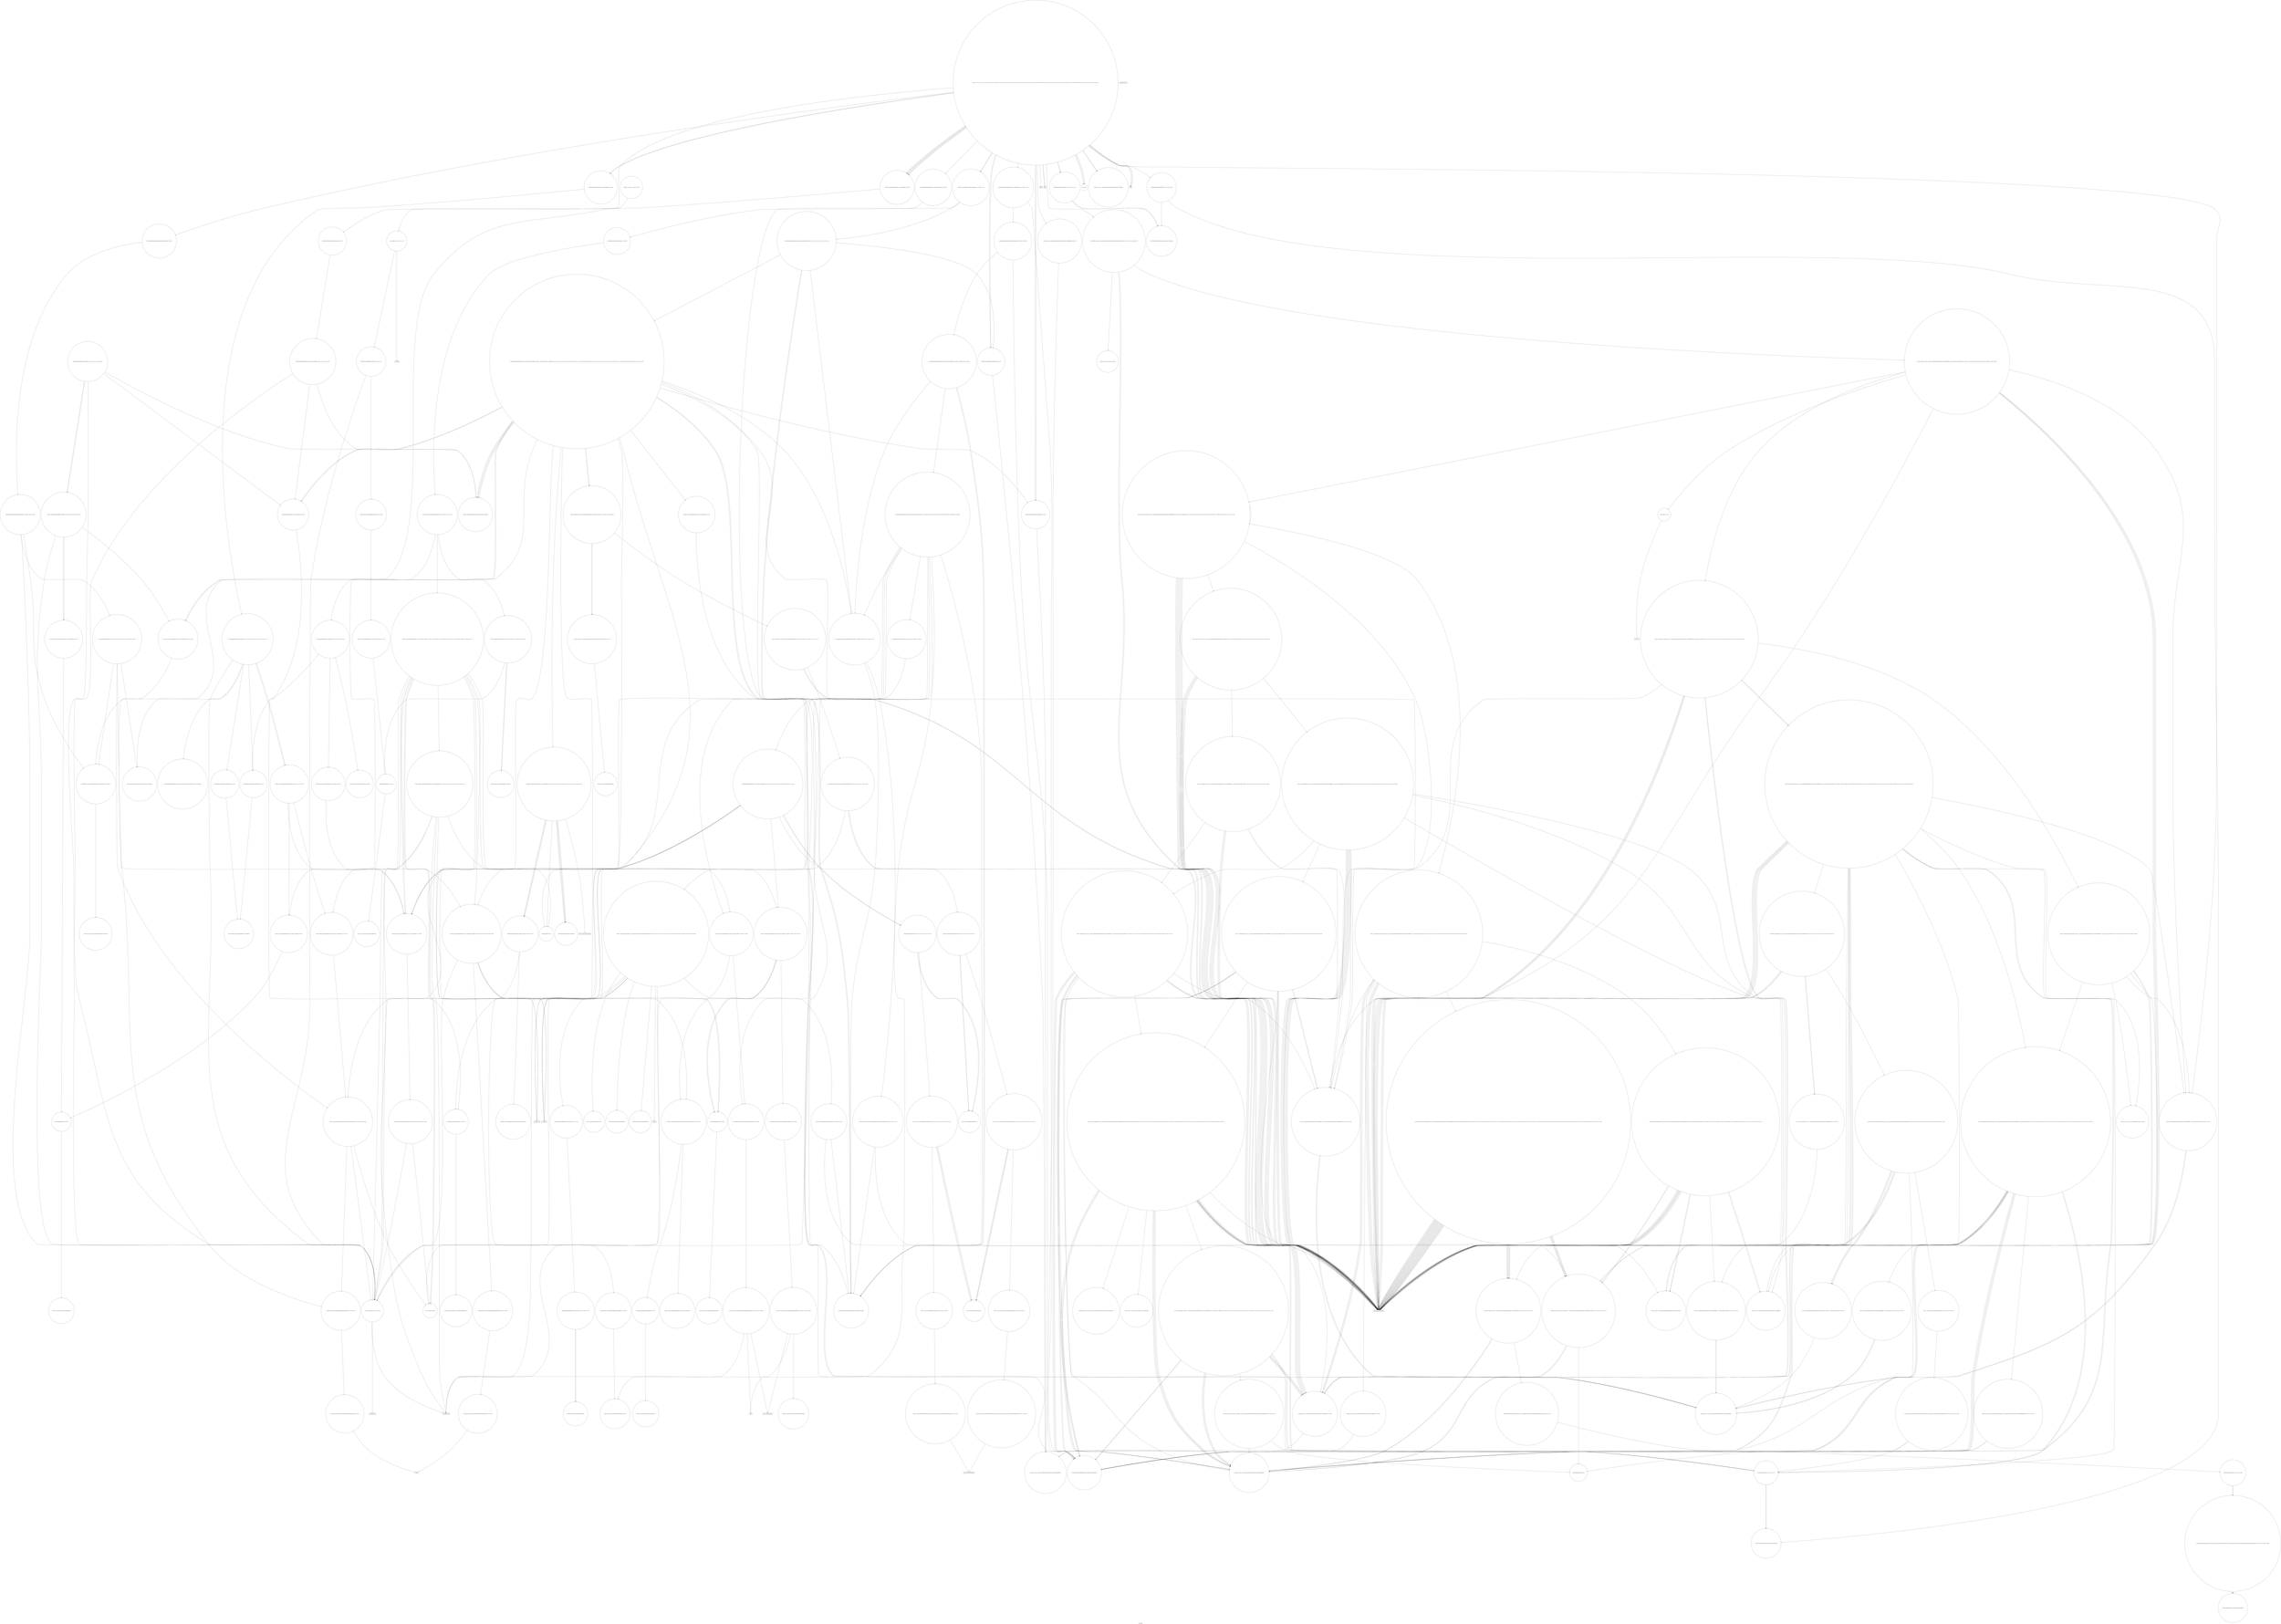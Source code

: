 digraph "Call Graph" {
	label="Call Graph";

	Node0x5617a98f4ef0 [shape=record,shape=circle,label="{__cxx_global_var_init|{<s0>1|<s1>2}}"];
	Node0x5617a98f4ef0:s0 -> Node0x5617a98f4f70[color=black];
	Node0x5617a98f4ef0:s1 -> Node0x5617a9e44690[color=black];
	Node0x5617a9e4bbd0 [shape=record,shape=circle,label="{_ZSt14__copy_move_a2ILb0EPPSt4pairIiiES3_ET1_T0_S5_S4_|{<s0>518|<s1>519|<s2>520|<s3>521}}"];
	Node0x5617a9e4bbd0:s0 -> Node0x5617a9e4bd50[color=black];
	Node0x5617a9e4bbd0:s1 -> Node0x5617a9e4bd50[color=black];
	Node0x5617a9e4bbd0:s2 -> Node0x5617a9e4bd50[color=black];
	Node0x5617a9e4bbd0:s3 -> Node0x5617a9e4bcd0[color=black];
	Node0x5617a9e48230 [shape=record,shape=circle,label="{_ZN9__gnu_cxx13new_allocatorISt4pairIiiEE8allocateEmPKv|{<s0>166|<s1>167|<s2>168}}"];
	Node0x5617a9e48230:s0 -> Node0x5617a9e48130[color=black];
	Node0x5617a9e48230:s1 -> Node0x5617a9e482b0[color=black];
	Node0x5617a9e48230:s2 -> Node0x5617a9e48330[color=black];
	Node0x5617a9e44890 [shape=record,shape=Mrecord,label="{fprintf}"];
	Node0x5617a9e4bf50 [shape=record,shape=circle,label="{_ZSt22__copy_move_backward_aILb0EPPSt4pairIiiES3_ET1_T0_S5_S4_|{<s0>528}}"];
	Node0x5617a9e4bf50:s0 -> Node0x5617a9e4bfd0[color=black];
	Node0x5617a9e45d90 [shape=record,shape=circle,label="{_ZStneIPSt4pairIiiEEbRKSt13move_iteratorIT_ES7_|{<s0>187}}"];
	Node0x5617a9e45d90:s0 -> Node0x5617a9e46090[color=black];
	Node0x5617a9e44c10 [shape=record,shape=circle,label="{_ZNSt6vectorISt4pairIiiESaIS1_EE5beginEv|{<s0>56}}"];
	Node0x5617a9e44c10:s0 -> Node0x5617a9e46290[color=black];
	Node0x5617a9e4c2d0 [shape=record,shape=circle,label="{_GLOBAL__sub_I_fagu_0_1.cpp|{<s0>541}}"];
	Node0x5617a9e4c2d0:s0 -> Node0x5617a98f4ef0[color=black];
	Node0x5617a9e46110 [shape=record,shape=circle,label="{_ZNKSt13move_iteratorIPSt4pairIiiEE4baseEv}"];
	Node0x5617a9e44f90 [shape=record,shape=circle,label="{_ZNSt5stackISt4pairIiiESt5dequeIS1_SaIS1_EEE3topEv|{<s0>63}}"];
	Node0x5617a9e44f90:s0 -> Node0x5617a9e4c050[color=black];
	Node0x5617a9e46490 [shape=record,shape=circle,label="{_ZSt4__lgl|{<s0>213}}"];
	Node0x5617a9e46490:s0 -> Node0x5617a9e4ab50[color=black];
	Node0x5617a9e45310 [shape=record,shape=circle,label="{_ZNSt5dequeISt4pairIiiESaIS1_EE15_M_destroy_dataESt15_Deque_iteratorIS1_RS1_PS1_ES7_RKS2_}"];
	Node0x5617a9e46810 [shape=record,shape=circle,label="{_ZN9__gnu_cxxltIPSt4pairIiiESt6vectorIS2_SaIS2_EEEEbRKNS_17__normal_iteratorIT_T0_EESC_|{<s0>271|<s1>272}}"];
	Node0x5617a9e46810:s0 -> Node0x5617a9e47c30[color=black];
	Node0x5617a9e46810:s1 -> Node0x5617a9e47c30[color=black];
	Node0x5617a9e45690 [shape=record,shape=Mrecord,label="{_ZSt9terminatev}"];
	Node0x5617a9e46b90 [shape=record,shape=circle,label="{_ZNSt4pairIiiEaSEOS0_|{<s0>310|<s1>311}}"];
	Node0x5617a9e46b90:s0 -> Node0x5617a9e45210[color=black];
	Node0x5617a9e46b90:s1 -> Node0x5617a9e45210[color=black];
	Node0x5617a9e45a10 [shape=record,shape=circle,label="{_ZSt16__deque_buf_sizem}"];
	Node0x5617a9e4a750 [shape=record,shape=circle,label="{_ZSt22__move_median_to_firstIN9__gnu_cxx17__normal_iteratorIPSt4pairIiiESt6vectorIS3_SaIS3_EEEENS0_5__ops15_Iter_less_iterEEvT_SB_SB_SB_T0_|{<s0>326|<s1>327|<s2>328|<s3>329|<s4>330|<s5>331|<s6>332|<s7>333|<s8>334|<s9>335|<s10>336|<s11>337|<s12>338|<s13>339|<s14>340|<s15>341|<s16>342|<s17>343|<s18>344|<s19>345|<s20>346|<s21>347|<s22>348|<s23>349|<s24>350|<s25>351|<s26>352|<s27>353|<s28>354|<s29>355|<s30>356|<s31>357|<s32>358}}"];
	Node0x5617a9e4a750:s0 -> Node0x5617a9e479b0[color=black];
	Node0x5617a9e4a750:s1 -> Node0x5617a9e479b0[color=black];
	Node0x5617a9e4a750:s2 -> Node0x5617a9e46890[color=black];
	Node0x5617a9e4a750:s3 -> Node0x5617a9e479b0[color=black];
	Node0x5617a9e4a750:s4 -> Node0x5617a9e479b0[color=black];
	Node0x5617a9e4a750:s5 -> Node0x5617a9e46890[color=black];
	Node0x5617a9e4a750:s6 -> Node0x5617a9e479b0[color=black];
	Node0x5617a9e4a750:s7 -> Node0x5617a9e479b0[color=black];
	Node0x5617a9e4a750:s8 -> Node0x5617a9e4a8d0[color=black];
	Node0x5617a9e4a750:s9 -> Node0x5617a9e479b0[color=black];
	Node0x5617a9e4a750:s10 -> Node0x5617a9e479b0[color=black];
	Node0x5617a9e4a750:s11 -> Node0x5617a9e46890[color=black];
	Node0x5617a9e4a750:s12 -> Node0x5617a9e479b0[color=black];
	Node0x5617a9e4a750:s13 -> Node0x5617a9e479b0[color=black];
	Node0x5617a9e4a750:s14 -> Node0x5617a9e4a8d0[color=black];
	Node0x5617a9e4a750:s15 -> Node0x5617a9e479b0[color=black];
	Node0x5617a9e4a750:s16 -> Node0x5617a9e479b0[color=black];
	Node0x5617a9e4a750:s17 -> Node0x5617a9e4a8d0[color=black];
	Node0x5617a9e4a750:s18 -> Node0x5617a9e479b0[color=black];
	Node0x5617a9e4a750:s19 -> Node0x5617a9e479b0[color=black];
	Node0x5617a9e4a750:s20 -> Node0x5617a9e46890[color=black];
	Node0x5617a9e4a750:s21 -> Node0x5617a9e479b0[color=black];
	Node0x5617a9e4a750:s22 -> Node0x5617a9e479b0[color=black];
	Node0x5617a9e4a750:s23 -> Node0x5617a9e4a8d0[color=black];
	Node0x5617a9e4a750:s24 -> Node0x5617a9e479b0[color=black];
	Node0x5617a9e4a750:s25 -> Node0x5617a9e479b0[color=black];
	Node0x5617a9e4a750:s26 -> Node0x5617a9e46890[color=black];
	Node0x5617a9e4a750:s27 -> Node0x5617a9e479b0[color=black];
	Node0x5617a9e4a750:s28 -> Node0x5617a9e479b0[color=black];
	Node0x5617a9e4a750:s29 -> Node0x5617a9e4a8d0[color=black];
	Node0x5617a9e4a750:s30 -> Node0x5617a9e479b0[color=black];
	Node0x5617a9e4a750:s31 -> Node0x5617a9e479b0[color=black];
	Node0x5617a9e4a750:s32 -> Node0x5617a9e4a8d0[color=black];
	Node0x5617a9e46db0 [shape=record,shape=circle,label="{_ZNSaIPSt4pairIiiEEC2IS0_EERKSaIT_E|{<s0>97}}"];
	Node0x5617a9e46db0:s0 -> Node0x5617a9e46e30[color=black];
	Node0x5617a9e4aad0 [shape=record,shape=circle,label="{_ZSt4moveIRiEONSt16remove_referenceIT_E4typeEOS2_}"];
	Node0x5617a9e47130 [shape=record,shape=circle,label="{_ZNSt12_Vector_baseISt4pairIiiESaIS1_EE12_Vector_implC2Ev|{<s0>101}}"];
	Node0x5617a9e47130:s0 -> Node0x5617a9e471b0[color=black];
	Node0x5617a9e4ae50 [shape=record,shape=circle,label="{_ZN9__gnu_cxx5__ops15__val_comp_iterENS0_15_Iter_less_iterE}"];
	Node0x5617a9e474b0 [shape=record,shape=circle,label="{_ZNSt12_Destroy_auxILb1EE9__destroyIPSt4pairIiiEEEvT_S5_}"];
	Node0x5617a9e4b1d0 [shape=record,shape=circle,label="{_ZNSt5dequeISt4pairIiiESaIS1_EEC2Ev|{<s0>449}}"];
	Node0x5617a9e4b1d0:s0 -> Node0x5617a9e4b250[color=black];
	Node0x5617a9e47830 [shape=record,shape=circle,label="{_ZSt7forwardISt4pairIiiEEOT_RNSt16remove_referenceIS2_E4typeE}"];
	Node0x5617a9e4b550 [shape=record,shape=circle,label="{_ZNSt15_Deque_iteratorISt4pairIiiERS1_PS1_E11_M_set_nodeEPS3_|{<s0>478}}"];
	Node0x5617a9e4b550:s0 -> Node0x5617a9e4b7d0[color=black];
	Node0x5617a9e47bb0 [shape=record,shape=circle,label="{_ZSt34__uninitialized_move_if_noexcept_aIPSt4pairIiiES2_SaIS1_EET0_T_S5_S4_RT1_|{<s0>158|<s1>159|<s2>160}}"];
	Node0x5617a9e47bb0:s0 -> Node0x5617a9e48430[color=black];
	Node0x5617a9e47bb0:s1 -> Node0x5617a9e48430[color=black];
	Node0x5617a9e47bb0:s2 -> Node0x5617a9e483b0[color=black];
	Node0x5617a9e4b8d0 [shape=record,shape=circle,label="{_ZNSt5dequeISt4pairIiiESaIS1_EE12emplace_backIJS1_EEEvDpOT_|{<s0>489|<s1>490|<s2>491|<s3>492}}"];
	Node0x5617a9e4b8d0:s0 -> Node0x5617a9e47830[color=black];
	Node0x5617a9e4b8d0:s1 -> Node0x5617a9e477b0[color=black];
	Node0x5617a9e4b8d0:s2 -> Node0x5617a9e47830[color=black];
	Node0x5617a9e4b8d0:s3 -> Node0x5617a9e4b950[color=black];
	Node0x5617a9e47f30 [shape=record,shape=Mrecord,label="{_ZSt20__throw_length_errorPKc}"];
	Node0x5617a98f4f70 [shape=record,shape=circle,label="{_ZNSt6vectorISt4pairIiiESaIS1_EEC2Ev|{<s0>3|<s1>4}}"];
	Node0x5617a98f4f70:s0 -> Node0x5617a9e470b0[color=black];
	Node0x5617a98f4f70:s1 -> Node0x5617a9e45590[color=black];
	Node0x5617a9e4bc50 [shape=record,shape=circle,label="{_ZSt12__miter_baseIPPSt4pairIiiEET_S4_}"];
	Node0x5617a9e482b0 [shape=record,shape=Mrecord,label="{_ZSt17__throw_bad_allocv}"];
	Node0x5617a9e44910 [shape=record,shape=Mrecord,label="{printf}"];
	Node0x5617a9e4bfd0 [shape=record,shape=circle,label="{_ZNSt20__copy_move_backwardILb0ELb1ESt26random_access_iterator_tagE13__copy_move_bIPSt4pairIiiEEEPT_PKS6_S9_S7_|{<s0>529}}"];
	Node0x5617a9e4bfd0:s0 -> Node0x5617a9e4be50[color=black];
	Node0x5617a9e45e10 [shape=record,shape=circle,label="{_ZSt10_ConstructISt4pairIiiEJS1_EEvPT_DpOT0_|{<s0>188|<s1>189}}"];
	Node0x5617a9e45e10:s0 -> Node0x5617a9e47830[color=black];
	Node0x5617a9e45e10:s1 -> Node0x5617a9e479b0[color=black];
	Node0x5617a9e44c90 [shape=record,shape=circle,label="{_ZNSt6vectorISt4pairIiiESaIS1_EE3endEv|{<s0>57}}"];
	Node0x5617a9e44c90:s0 -> Node0x5617a9e46290[color=black];
	Node0x5617a9e46190 [shape=record,shape=circle,label="{_ZNSt13move_iteratorIPSt4pairIiiEEC2ES2_}"];
	Node0x5617a9e45010 [shape=record,shape=circle,label="{_ZNSt5stackISt4pairIiiESt5dequeIS1_SaIS1_EEE3popEv|{<s0>64}}"];
	Node0x5617a9e45010:s0 -> Node0x5617a9e4c1d0[color=black];
	Node0x5617a9e46510 [shape=record,shape=circle,label="{_ZSt22__final_insertion_sortIN9__gnu_cxx17__normal_iteratorIPSt4pairIiiESt6vectorIS3_SaIS3_EEEENS0_5__ops15_Iter_less_iterEEvT_SB_T0_|{<s0>214|<s1>215|<s2>216|<s3>217|<s4>218|<s5>219|<s6>220|<s7>221|<s8>222|<s9>223}}"];
	Node0x5617a9e46510:s0 -> Node0x5617a9e47ab0[color=black];
	Node0x5617a9e46510:s1 -> Node0x5617a9e479b0[color=black];
	Node0x5617a9e46510:s2 -> Node0x5617a9e46a10[color=black];
	Node0x5617a9e46510:s3 -> Node0x5617a9e4abd0[color=black];
	Node0x5617a9e46510:s4 -> Node0x5617a9e46a10[color=black];
	Node0x5617a9e46510:s5 -> Node0x5617a9e479b0[color=black];
	Node0x5617a9e46510:s6 -> Node0x5617a9e4ac50[color=black];
	Node0x5617a9e46510:s7 -> Node0x5617a9e479b0[color=black];
	Node0x5617a9e46510:s8 -> Node0x5617a9e479b0[color=black];
	Node0x5617a9e46510:s9 -> Node0x5617a9e4abd0[color=black];
	Node0x5617a9e45390 [shape=record,shape=circle,label="{_ZNSt5dequeISt4pairIiiESaIS1_EE5beginEv|{<s0>74}}"];
	Node0x5617a9e45390:s0 -> Node0x5617a9e45710[color=black];
	Node0x5617a9e46890 [shape=record,shape=circle,label="{_ZNK9__gnu_cxx5__ops15_Iter_less_iterclINS_17__normal_iteratorIPSt4pairIiiESt6vectorIS5_SaIS5_EEEESA_EEbT_T0_|{<s0>273|<s1>274|<s2>275}}"];
	Node0x5617a9e46890:s0 -> Node0x5617a9e46a90[color=black];
	Node0x5617a9e46890:s1 -> Node0x5617a9e46a90[color=black];
	Node0x5617a9e46890:s2 -> Node0x5617a9e4a650[color=black];
	Node0x5617a9e45710 [shape=record,shape=circle,label="{_ZNSt15_Deque_iteratorISt4pairIiiERS1_PS1_EC2ERKS4_}"];
	Node0x5617a9e46c10 [shape=record,shape=circle,label="{_ZSt4moveIRN9__gnu_cxx5__ops15_Iter_less_iterEEONSt16remove_referenceIT_E4typeEOS5_}"];
	Node0x5617a9e45a90 [shape=record,shape=circle,label="{_ZN9__gnu_cxx13new_allocatorISt4pairIiiEE10deallocateEPS2_m|{<s0>92}}"];
	Node0x5617a9e45a90:s0 -> Node0x5617a9e45b10[color=black];
	Node0x5617a9e4a7d0 [shape=record,shape=circle,label="{_ZNK9__gnu_cxx17__normal_iteratorIPSt4pairIiiESt6vectorIS2_SaIS2_EEEmiEl|{<s0>359}}"];
	Node0x5617a9e4a7d0:s0 -> Node0x5617a9e46290[color=black];
	Node0x5617a9e46e30 [shape=record,shape=circle,label="{_ZN9__gnu_cxx13new_allocatorIPSt4pairIiiEEC2Ev}"];
	Node0x5617a9e4ab50 [shape=record,shape=Mrecord,label="{llvm.ctlz.i64}"];
	Node0x5617a9e471b0 [shape=record,shape=circle,label="{_ZNSaISt4pairIiiEEC2Ev|{<s0>102}}"];
	Node0x5617a9e471b0:s0 -> Node0x5617a9e47230[color=black];
	Node0x5617a9e4aed0 [shape=record,shape=circle,label="{_ZSt23__copy_move_backward_a2ILb1EN9__gnu_cxx17__normal_iteratorIPSt4pairIiiESt6vectorIS3_SaIS3_EEEES8_ET1_T0_SA_S9_|{<s0>434|<s1>435|<s2>436|<s3>437|<s4>438|<s5>439|<s6>440|<s7>441}}"];
	Node0x5617a9e4aed0:s0 -> Node0x5617a9e479b0[color=black];
	Node0x5617a9e4aed0:s1 -> Node0x5617a9e4b050[color=black];
	Node0x5617a9e4aed0:s2 -> Node0x5617a9e479b0[color=black];
	Node0x5617a9e4aed0:s3 -> Node0x5617a9e4b050[color=black];
	Node0x5617a9e4aed0:s4 -> Node0x5617a9e479b0[color=black];
	Node0x5617a9e4aed0:s5 -> Node0x5617a9e4b050[color=black];
	Node0x5617a9e4aed0:s6 -> Node0x5617a9e4afd0[color=black];
	Node0x5617a9e4aed0:s7 -> Node0x5617a9e46290[color=black];
	Node0x5617a9e47530 [shape=record,shape=circle,label="{_ZNSt12_Vector_baseISt4pairIiiESaIS1_EE13_M_deallocateEPS1_m|{<s0>109}}"];
	Node0x5617a9e47530:s0 -> Node0x5617a9e45990[color=black];
	Node0x5617a9e4b250 [shape=record,shape=circle,label="{_ZNSt11_Deque_baseISt4pairIiiESaIS1_EEC2Ev|{<s0>450|<s1>451|<s2>452}}"];
	Node0x5617a9e4b250:s0 -> Node0x5617a9e4b2d0[color=black];
	Node0x5617a9e4b250:s1 -> Node0x5617a9e4b350[color=black];
	Node0x5617a9e4b250:s2 -> Node0x5617a9e45890[color=black];
	Node0x5617a9e478b0 [shape=record,shape=circle,label="{_ZNSt6vectorISt4pairIiiESaIS1_EE17_M_realloc_insertIJS1_EEEvN9__gnu_cxx17__normal_iteratorIPS1_S3_EEDpOT_|{<s0>121|<s1>122|<s2>123|<s3>124|<s4>125|<s5>126|<s6>127|<s7>128|<s8>129|<s9>130|<s10>131|<s11>132|<s12>133|<s13>134|<s14>135|<s15>136|<s16>137|<s17>138|<s18>139|<s19>140|<s20>141|<s21>142|<s22>143}}"];
	Node0x5617a9e478b0:s0 -> Node0x5617a9e47a30[color=black];
	Node0x5617a9e478b0:s1 -> Node0x5617a9e44c10[color=black];
	Node0x5617a9e478b0:s2 -> Node0x5617a9e47ab0[color=black];
	Node0x5617a9e478b0:s3 -> Node0x5617a9e47b30[color=black];
	Node0x5617a9e478b0:s4 -> Node0x5617a9e47830[color=black];
	Node0x5617a9e478b0:s5 -> Node0x5617a9e477b0[color=black];
	Node0x5617a9e478b0:s6 -> Node0x5617a9e47c30[color=black];
	Node0x5617a9e478b0:s7 -> Node0x5617a9e47330[color=black];
	Node0x5617a9e478b0:s8 -> Node0x5617a9e47bb0[color=black];
	Node0x5617a9e478b0:s9 -> Node0x5617a9e47c30[color=black];
	Node0x5617a9e478b0:s10 -> Node0x5617a9e47330[color=black];
	Node0x5617a9e478b0:s11 -> Node0x5617a9e47bb0[color=black];
	Node0x5617a9e478b0:s12 -> Node0x5617a9e45610[color=black];
	Node0x5617a9e478b0:s13 -> Node0x5617a9e47cb0[color=black];
	Node0x5617a9e478b0:s14 -> Node0x5617a9e47db0[color=black];
	Node0x5617a9e478b0:s15 -> Node0x5617a9e47330[color=black];
	Node0x5617a9e478b0:s16 -> Node0x5617a9e472b0[color=black];
	Node0x5617a9e478b0:s17 -> Node0x5617a9e47530[color=black];
	Node0x5617a9e478b0:s18 -> Node0x5617a9e47d30[color=black];
	Node0x5617a9e478b0:s19 -> Node0x5617a9e47330[color=black];
	Node0x5617a9e478b0:s20 -> Node0x5617a9e472b0[color=black];
	Node0x5617a9e478b0:s21 -> Node0x5617a9e47530[color=black];
	Node0x5617a9e478b0:s22 -> Node0x5617a9e45590[color=black];
	Node0x5617a9e4b5d0 [shape=record,shape=circle,label="{_ZNSt16allocator_traitsISaIPSt4pairIiiEEE8allocateERS3_m|{<s0>479}}"];
	Node0x5617a9e4b5d0:s0 -> Node0x5617a9e4b650[color=black];
	Node0x5617a9e47c30 [shape=record,shape=circle,label="{_ZNK9__gnu_cxx17__normal_iteratorIPSt4pairIiiESt6vectorIS2_SaIS2_EEE4baseEv}"];
	Node0x5617a9e4b950 [shape=record,shape=circle,label="{_ZNSt5dequeISt4pairIiiESaIS1_EE16_M_push_back_auxIJS1_EEEvDpOT_|{<s0>493|<s1>494|<s2>495|<s3>496|<s4>497|<s5>498|<s6>499|<s7>500|<s8>501|<s9>502}}"];
	Node0x5617a9e4b950:s0 -> Node0x5617a9e4b9d0[color=black];
	Node0x5617a9e4b950:s1 -> Node0x5617a9e4b750[color=black];
	Node0x5617a9e4b950:s2 -> Node0x5617a9e47830[color=black];
	Node0x5617a9e4b950:s3 -> Node0x5617a9e477b0[color=black];
	Node0x5617a9e4b950:s4 -> Node0x5617a9e4b550[color=black];
	Node0x5617a9e4b950:s5 -> Node0x5617a9e45610[color=black];
	Node0x5617a9e4b950:s6 -> Node0x5617a9e45910[color=black];
	Node0x5617a9e4b950:s7 -> Node0x5617a9e47d30[color=black];
	Node0x5617a9e4b950:s8 -> Node0x5617a9e47db0[color=black];
	Node0x5617a9e4b950:s9 -> Node0x5617a9e45590[color=black];
	Node0x5617a9e47fb0 [shape=record,shape=circle,label="{_ZSt3maxImERKT_S2_S2_}"];
	Node0x5617a9e44610 [shape=record,shape=circle,label="{_ZNSt6vectorISt4pairIiiESaIS1_EED2Ev|{<s0>5|<s1>6|<s2>7|<s3>8|<s4>9}}"];
	Node0x5617a9e44610:s0 -> Node0x5617a9e47330[color=black];
	Node0x5617a9e44610:s1 -> Node0x5617a9e472b0[color=black];
	Node0x5617a9e44610:s2 -> Node0x5617a9e473b0[color=black];
	Node0x5617a9e44610:s3 -> Node0x5617a9e473b0[color=black];
	Node0x5617a9e44610:s4 -> Node0x5617a9e45590[color=black];
	Node0x5617a9e4bcd0 [shape=record,shape=circle,label="{_ZSt13__copy_move_aILb0EPPSt4pairIiiES3_ET1_T0_S5_S4_|{<s0>522}}"];
	Node0x5617a9e4bcd0:s0 -> Node0x5617a9e4bdd0[color=black];
	Node0x5617a9e48330 [shape=record,shape=Mrecord,label="{_Znwm}"];
	Node0x5617a9e44990 [shape=record,shape=circle,label="{_ZNSt6vectorISt4pairIiiESaIS1_EE5clearEv|{<s0>45}}"];
	Node0x5617a9e44990:s0 -> Node0x5617a9e47630[color=black];
	Node0x5617a9e4c050 [shape=record,shape=circle,label="{_ZNSt5dequeISt4pairIiiESaIS1_EE4backEv|{<s0>530|<s1>531|<s2>532}}"];
	Node0x5617a9e4c050:s0 -> Node0x5617a9e45410[color=black];
	Node0x5617a9e4c050:s1 -> Node0x5617a9e4c0d0[color=black];
	Node0x5617a9e4c050:s2 -> Node0x5617a9e4c150[color=black];
	Node0x5617a9e45e90 [shape=record,shape=circle,label="{_ZSt11__addressofISt4pairIiiEEPT_RS2_}"];
	Node0x5617a9e44d10 [shape=record,shape=circle,label="{_ZNSt5stackISt4pairIiiESt5dequeIS1_SaIS1_EEEC2IS4_vEEv|{<s0>58}}"];
	Node0x5617a9e44d10:s0 -> Node0x5617a9e4b1d0[color=black];
	Node0x5617a9e46210 [shape=record,shape=circle,label="{_ZN9__gnu_cxx13new_allocatorISt4pairIiiEE7destroyIS2_EEvPT_}"];
	Node0x5617a9e45090 [shape=record,shape=circle,label="{_ZN9__gnu_cxx17__normal_iteratorIPSt4pairIiiESt6vectorIS2_SaIS2_EEEppEi|{<s0>65}}"];
	Node0x5617a9e45090:s0 -> Node0x5617a9e46290[color=black];
	Node0x5617a9e46590 [shape=record,shape=circle,label="{_ZSt14__partial_sortIN9__gnu_cxx17__normal_iteratorIPSt4pairIiiESt6vectorIS3_SaIS3_EEEENS0_5__ops15_Iter_less_iterEEvT_SB_SB_T0_|{<s0>224|<s1>225|<s2>226|<s3>227|<s4>228|<s5>229|<s6>230}}"];
	Node0x5617a9e46590:s0 -> Node0x5617a9e479b0[color=black];
	Node0x5617a9e46590:s1 -> Node0x5617a9e479b0[color=black];
	Node0x5617a9e46590:s2 -> Node0x5617a9e479b0[color=black];
	Node0x5617a9e46590:s3 -> Node0x5617a9e46690[color=black];
	Node0x5617a9e46590:s4 -> Node0x5617a9e479b0[color=black];
	Node0x5617a9e46590:s5 -> Node0x5617a9e479b0[color=black];
	Node0x5617a9e46590:s6 -> Node0x5617a9e46710[color=black];
	Node0x5617a9e45410 [shape=record,shape=circle,label="{_ZNSt5dequeISt4pairIiiESaIS1_EE3endEv|{<s0>75}}"];
	Node0x5617a9e45410:s0 -> Node0x5617a9e45710[color=black];
	Node0x5617a9e46910 [shape=record,shape=circle,label="{_ZSt10__pop_heapIN9__gnu_cxx17__normal_iteratorIPSt4pairIiiESt6vectorIS3_SaIS3_EEEENS0_5__ops15_Iter_less_iterEEvT_SB_SB_RT0_|{<s0>276|<s1>277|<s2>278|<s3>279|<s4>280|<s5>281|<s6>282|<s7>283|<s8>284|<s9>285|<s10>286|<s11>287}}"];
	Node0x5617a9e46910:s0 -> Node0x5617a9e46a90[color=black];
	Node0x5617a9e46910:s1 -> Node0x5617a9e47730[color=black];
	Node0x5617a9e46910:s2 -> Node0x5617a9e479b0[color=black];
	Node0x5617a9e46910:s3 -> Node0x5617a9e46a90[color=black];
	Node0x5617a9e46910:s4 -> Node0x5617a9e47730[color=black];
	Node0x5617a9e46910:s5 -> Node0x5617a9e46a90[color=black];
	Node0x5617a9e46910:s6 -> Node0x5617a9e46b90[color=black];
	Node0x5617a9e46910:s7 -> Node0x5617a9e479b0[color=black];
	Node0x5617a9e46910:s8 -> Node0x5617a9e47ab0[color=black];
	Node0x5617a9e46910:s9 -> Node0x5617a9e47730[color=black];
	Node0x5617a9e46910:s10 -> Node0x5617a9e479b0[color=black];
	Node0x5617a9e46910:s11 -> Node0x5617a9e46b10[color=black];
	Node0x5617a9e45790 [shape=record,shape=circle,label="{_ZNSt11_Deque_baseISt4pairIiiESaIS1_EE16_M_destroy_nodesEPPS1_S5_|{<s0>81}}"];
	Node0x5617a9e45790:s0 -> Node0x5617a9e45910[color=black];
	Node0x5617a9e46c90 [shape=record,shape=circle,label="{_ZN9__gnu_cxx5__ops14_Iter_less_valC2ENS0_15_Iter_less_iterE}"];
	Node0x5617a9e45b10 [shape=record,shape=Mrecord,label="{_ZdlPv}"];
	Node0x5617a9e4a850 [shape=record,shape=circle,label="{_ZSt21__unguarded_partitionIN9__gnu_cxx17__normal_iteratorIPSt4pairIiiESt6vectorIS3_SaIS3_EEEENS0_5__ops15_Iter_less_iterEET_SB_SB_SB_T0_|{<s0>360|<s1>361|<s2>362|<s3>363|<s4>364|<s5>365|<s6>366|<s7>367|<s8>368|<s9>369|<s10>370|<s11>371|<s12>372|<s13>373|<s14>374}}"];
	Node0x5617a9e4a850:s0 -> Node0x5617a9e479b0[color=black];
	Node0x5617a9e4a850:s1 -> Node0x5617a9e479b0[color=black];
	Node0x5617a9e4a850:s2 -> Node0x5617a9e46890[color=black];
	Node0x5617a9e4a850:s3 -> Node0x5617a9e46990[color=black];
	Node0x5617a9e4a850:s4 -> Node0x5617a9e4a6d0[color=black];
	Node0x5617a9e4a850:s5 -> Node0x5617a9e479b0[color=black];
	Node0x5617a9e4a850:s6 -> Node0x5617a9e479b0[color=black];
	Node0x5617a9e4a850:s7 -> Node0x5617a9e46890[color=black];
	Node0x5617a9e4a850:s8 -> Node0x5617a9e4a6d0[color=black];
	Node0x5617a9e4a850:s9 -> Node0x5617a9e46810[color=black];
	Node0x5617a9e4a850:s10 -> Node0x5617a9e479b0[color=black];
	Node0x5617a9e4a850:s11 -> Node0x5617a9e479b0[color=black];
	Node0x5617a9e4a850:s12 -> Node0x5617a9e479b0[color=black];
	Node0x5617a9e4a850:s13 -> Node0x5617a9e4a8d0[color=black];
	Node0x5617a9e4a850:s14 -> Node0x5617a9e46990[color=black];
	Node0x5617a9e46eb0 [shape=record,shape=circle,label="{_ZN9__gnu_cxx13new_allocatorIPSt4pairIiiEE10deallocateEPS3_m|{<s0>98}}"];
	Node0x5617a9e46eb0:s0 -> Node0x5617a9e45b10[color=black];
	Node0x5617a9e4abd0 [shape=record,shape=circle,label="{_ZSt16__insertion_sortIN9__gnu_cxx17__normal_iteratorIPSt4pairIiiESt6vectorIS3_SaIS3_EEEENS0_5__ops15_Iter_less_iterEEvT_SB_T0_|{<s0>384|<s1>385|<s2>386|<s3>387|<s4>388|<s5>389|<s6>390|<s7>391|<s8>392|<s9>393|<s10>394|<s11>395|<s12>396|<s13>397|<s14>398|<s15>399|<s16>400|<s17>401|<s18>402|<s19>403}}"];
	Node0x5617a9e4abd0:s0 -> Node0x5617a9e4acd0[color=black];
	Node0x5617a9e4abd0:s1 -> Node0x5617a9e46a10[color=black];
	Node0x5617a9e4abd0:s2 -> Node0x5617a9e44d90[color=black];
	Node0x5617a9e4abd0:s3 -> Node0x5617a9e479b0[color=black];
	Node0x5617a9e4abd0:s4 -> Node0x5617a9e479b0[color=black];
	Node0x5617a9e4abd0:s5 -> Node0x5617a9e46890[color=black];
	Node0x5617a9e4abd0:s6 -> Node0x5617a9e46a90[color=black];
	Node0x5617a9e4abd0:s7 -> Node0x5617a9e47730[color=black];
	Node0x5617a9e4abd0:s8 -> Node0x5617a9e479b0[color=black];
	Node0x5617a9e4abd0:s9 -> Node0x5617a9e479b0[color=black];
	Node0x5617a9e4abd0:s10 -> Node0x5617a9e479b0[color=black];
	Node0x5617a9e4abd0:s11 -> Node0x5617a9e46a10[color=black];
	Node0x5617a9e4abd0:s12 -> Node0x5617a9e4ad50[color=black];
	Node0x5617a9e4abd0:s13 -> Node0x5617a9e47730[color=black];
	Node0x5617a9e4abd0:s14 -> Node0x5617a9e46a90[color=black];
	Node0x5617a9e4abd0:s15 -> Node0x5617a9e46b90[color=black];
	Node0x5617a9e4abd0:s16 -> Node0x5617a9e479b0[color=black];
	Node0x5617a9e4abd0:s17 -> Node0x5617a9e4ae50[color=black];
	Node0x5617a9e4abd0:s18 -> Node0x5617a9e4add0[color=black];
	Node0x5617a9e4abd0:s19 -> Node0x5617a9e46990[color=black];
	Node0x5617a9e47230 [shape=record,shape=circle,label="{_ZN9__gnu_cxx13new_allocatorISt4pairIiiEEC2Ev}"];
	Node0x5617a9e4af50 [shape=record,shape=circle,label="{_ZSt12__miter_baseIN9__gnu_cxx17__normal_iteratorIPSt4pairIiiESt6vectorIS3_SaIS3_EEEEET_S9_|{<s0>442}}"];
	Node0x5617a9e4af50:s0 -> Node0x5617a9e479b0[color=black];
	Node0x5617a9e475b0 [shape=record,shape=circle,label="{_ZNSt12_Vector_baseISt4pairIiiESaIS1_EE12_Vector_implD2Ev|{<s0>110}}"];
	Node0x5617a9e475b0:s0 -> Node0x5617a9e46fb0[color=black];
	Node0x5617a9e4b2d0 [shape=record,shape=circle,label="{_ZNSt11_Deque_baseISt4pairIiiESaIS1_EE11_Deque_implC2Ev|{<s0>453|<s1>454|<s2>455}}"];
	Node0x5617a9e4b2d0:s0 -> Node0x5617a9e471b0[color=black];
	Node0x5617a9e4b2d0:s1 -> Node0x5617a9e4b3d0[color=black];
	Node0x5617a9e4b2d0:s2 -> Node0x5617a9e4b3d0[color=black];
	Node0x5617a9e47930 [shape=record,shape=circle,label="{_ZN9__gnu_cxx13new_allocatorISt4pairIiiEE9constructIS2_JS2_EEEvPT_DpOT0_|{<s0>144|<s1>145}}"];
	Node0x5617a9e47930:s0 -> Node0x5617a9e47830[color=black];
	Node0x5617a9e47930:s1 -> Node0x5617a9e479b0[color=black];
	Node0x5617a9e4b650 [shape=record,shape=circle,label="{_ZN9__gnu_cxx13new_allocatorIPSt4pairIiiEE8allocateEmPKv|{<s0>480|<s1>481|<s2>482}}"];
	Node0x5617a9e4b650:s0 -> Node0x5617a9e4b6d0[color=black];
	Node0x5617a9e4b650:s1 -> Node0x5617a9e482b0[color=black];
	Node0x5617a9e4b650:s2 -> Node0x5617a9e48330[color=black];
	Node0x5617a9e47cb0 [shape=record,shape=circle,label="{_ZNSt16allocator_traitsISaISt4pairIiiEEE7destroyIS1_EEvRS2_PT_|{<s0>161}}"];
	Node0x5617a9e47cb0:s0 -> Node0x5617a9e46210[color=black];
	Node0x5617a9e4b9d0 [shape=record,shape=circle,label="{_ZNSt5dequeISt4pairIiiESaIS1_EE22_M_reserve_map_at_backEm|{<s0>503}}"];
	Node0x5617a9e4b9d0:s0 -> Node0x5617a9e4ba50[color=black];
	Node0x5617a9e48030 [shape=record,shape=circle,label="{_ZNSt16allocator_traitsISaISt4pairIiiEEE8max_sizeERKS2_|{<s0>164}}"];
	Node0x5617a9e48030:s0 -> Node0x5617a9e48130[color=black];
	Node0x5617a9e44690 [shape=record,shape=Mrecord,label="{__cxa_atexit}"];
	Node0x5617a9e4bd50 [shape=record,shape=circle,label="{_ZSt12__niter_baseIPPSt4pairIiiEET_S4_}"];
	Node0x5617a9e483b0 [shape=record,shape=circle,label="{_ZSt22__uninitialized_copy_aISt13move_iteratorIPSt4pairIiiEES3_S2_ET0_T_S6_S5_RSaIT1_E|{<s0>169|<s1>170|<s2>171}}"];
	Node0x5617a9e483b0:s0 -> Node0x5617a9e479b0[color=black];
	Node0x5617a9e483b0:s1 -> Node0x5617a9e479b0[color=black];
	Node0x5617a9e483b0:s2 -> Node0x5617a9e484b0[color=black];
	Node0x5617a9e44a10 [shape=record,shape=circle,label="{_ZNSt6vectorISt4pairIiiESaIS1_EE9push_backEOS1_|{<s0>46|<s1>47}}"];
	Node0x5617a9e44a10:s0 -> Node0x5617a9e47730[color=black];
	Node0x5617a9e44a10:s1 -> Node0x5617a9e476b0[color=black];
	Node0x5617a9e4c0d0 [shape=record,shape=circle,label="{_ZNSt15_Deque_iteratorISt4pairIiiERS1_PS1_EmmEv|{<s0>533}}"];
	Node0x5617a9e4c0d0:s0 -> Node0x5617a9e4b550[color=black];
	Node0x5617a9e45f10 [shape=record,shape=circle,label="{_ZNKSt13move_iteratorIPSt4pairIiiEEdeEv}"];
	Node0x5617a9e44d90 [shape=record,shape=circle,label="{_ZN9__gnu_cxxneIPSt4pairIiiESt6vectorIS2_SaIS2_EEEEbRKNS_17__normal_iteratorIT_T0_EESC_|{<s0>59|<s1>60}}"];
	Node0x5617a9e44d90:s0 -> Node0x5617a9e47c30[color=black];
	Node0x5617a9e44d90:s1 -> Node0x5617a9e47c30[color=black];
	Node0x5617a9e46290 [shape=record,shape=circle,label="{_ZN9__gnu_cxx17__normal_iteratorIPSt4pairIiiESt6vectorIS2_SaIS2_EEEC2ERKS3_}"];
	Node0x5617a9e45110 [shape=record,shape=circle,label="{_ZNSt5stackISt4pairIiiESt5dequeIS1_SaIS1_EEED2Ev|{<s0>66}}"];
	Node0x5617a9e45110:s0 -> Node0x5617a9e45290[color=black];
	Node0x5617a9e46610 [shape=record,shape=circle,label="{_ZSt27__unguarded_partition_pivotIN9__gnu_cxx17__normal_iteratorIPSt4pairIiiESt6vectorIS3_SaIS3_EEEENS0_5__ops15_Iter_less_iterEET_SB_SB_T0_|{<s0>231|<s1>232|<s2>233|<s3>234|<s4>235|<s5>236|<s6>237|<s7>238|<s8>239|<s9>240|<s10>241}}"];
	Node0x5617a9e46610:s0 -> Node0x5617a9e47ab0[color=black];
	Node0x5617a9e46610:s1 -> Node0x5617a9e46a10[color=black];
	Node0x5617a9e46610:s2 -> Node0x5617a9e479b0[color=black];
	Node0x5617a9e46610:s3 -> Node0x5617a9e46a10[color=black];
	Node0x5617a9e46610:s4 -> Node0x5617a9e479b0[color=black];
	Node0x5617a9e46610:s5 -> Node0x5617a9e4a7d0[color=black];
	Node0x5617a9e46610:s6 -> Node0x5617a9e4a750[color=black];
	Node0x5617a9e46610:s7 -> Node0x5617a9e46a10[color=black];
	Node0x5617a9e46610:s8 -> Node0x5617a9e479b0[color=black];
	Node0x5617a9e46610:s9 -> Node0x5617a9e479b0[color=black];
	Node0x5617a9e46610:s10 -> Node0x5617a9e4a850[color=black];
	Node0x5617a9e45490 [shape=record,shape=circle,label="{_ZNSt11_Deque_baseISt4pairIiiESaIS1_EE19_M_get_Tp_allocatorEv}"];
	Node0x5617a9e46990 [shape=record,shape=circle,label="{_ZN9__gnu_cxx17__normal_iteratorIPSt4pairIiiESt6vectorIS2_SaIS2_EEEppEv}"];
	Node0x5617a9e45810 [shape=record,shape=circle,label="{_ZNSt11_Deque_baseISt4pairIiiESaIS1_EE17_M_deallocate_mapEPPS1_m|{<s0>82|<s1>83|<s2>84|<s3>85|<s4>86}}"];
	Node0x5617a9e45810:s0 -> Node0x5617a9e45b90[color=black];
	Node0x5617a9e45810:s1 -> Node0x5617a9e45c10[color=black];
	Node0x5617a9e45810:s2 -> Node0x5617a9e45c90[color=black];
	Node0x5617a9e45810:s3 -> Node0x5617a9e45c90[color=black];
	Node0x5617a9e45810:s4 -> Node0x5617a9e45590[color=black];
	Node0x5617a9e4a550 [shape=record,shape=circle,label="{_ZSt11__push_heapIN9__gnu_cxx17__normal_iteratorIPSt4pairIiiESt6vectorIS3_SaIS3_EEEElS3_NS0_5__ops14_Iter_less_valEEvT_T0_SC_T1_RT2_|{<s0>312|<s1>313|<s2>314|<s3>315|<s4>316|<s5>317|<s6>318|<s7>319|<s8>320|<s9>321|<s10>322|<s11>323}}"];
	Node0x5617a9e4a550:s0 -> Node0x5617a9e46a10[color=black];
	Node0x5617a9e4a550:s1 -> Node0x5617a9e4a5d0[color=black];
	Node0x5617a9e4a550:s2 -> Node0x5617a9e46a10[color=black];
	Node0x5617a9e4a550:s3 -> Node0x5617a9e46a90[color=black];
	Node0x5617a9e4a550:s4 -> Node0x5617a9e47730[color=black];
	Node0x5617a9e4a550:s5 -> Node0x5617a9e46a10[color=black];
	Node0x5617a9e4a550:s6 -> Node0x5617a9e46a90[color=black];
	Node0x5617a9e4a550:s7 -> Node0x5617a9e46b90[color=black];
	Node0x5617a9e4a550:s8 -> Node0x5617a9e47730[color=black];
	Node0x5617a9e4a550:s9 -> Node0x5617a9e46a10[color=black];
	Node0x5617a9e4a550:s10 -> Node0x5617a9e46a90[color=black];
	Node0x5617a9e4a550:s11 -> Node0x5617a9e46b90[color=black];
	Node0x5617a9e45b90 [shape=record,shape=circle,label="{_ZNKSt11_Deque_baseISt4pairIiiESaIS1_EE20_M_get_map_allocatorEv|{<s0>93|<s1>94}}"];
	Node0x5617a9e45b90:s0 -> Node0x5617a9e46d30[color=black];
	Node0x5617a9e45b90:s1 -> Node0x5617a9e46db0[color=black];
	Node0x5617a9e4a8d0 [shape=record,shape=circle,label="{_ZSt9iter_swapIN9__gnu_cxx17__normal_iteratorIPSt4pairIiiESt6vectorIS3_SaIS3_EEEES8_EvT_T0_|{<s0>375|<s1>376|<s2>377}}"];
	Node0x5617a9e4a8d0:s0 -> Node0x5617a9e46a90[color=black];
	Node0x5617a9e4a8d0:s1 -> Node0x5617a9e46a90[color=black];
	Node0x5617a9e4a8d0:s2 -> Node0x5617a9e4a950[color=black];
	Node0x5617a9e46f30 [shape=record,shape=circle,label="{_ZN9__gnu_cxx13new_allocatorIPSt4pairIiiEED2Ev}"];
	Node0x5617a9e4ac50 [shape=record,shape=circle,label="{_ZSt26__unguarded_insertion_sortIN9__gnu_cxx17__normal_iteratorIPSt4pairIiiESt6vectorIS3_SaIS3_EEEENS0_5__ops15_Iter_less_iterEEvT_SB_T0_|{<s0>404|<s1>405|<s2>406|<s3>407|<s4>408|<s5>409}}"];
	Node0x5617a9e4ac50:s0 -> Node0x5617a9e479b0[color=black];
	Node0x5617a9e4ac50:s1 -> Node0x5617a9e44d90[color=black];
	Node0x5617a9e4ac50:s2 -> Node0x5617a9e479b0[color=black];
	Node0x5617a9e4ac50:s3 -> Node0x5617a9e4ae50[color=black];
	Node0x5617a9e4ac50:s4 -> Node0x5617a9e4add0[color=black];
	Node0x5617a9e4ac50:s5 -> Node0x5617a9e46990[color=black];
	Node0x5617a9e472b0 [shape=record,shape=circle,label="{_ZSt8_DestroyIPSt4pairIiiES1_EvT_S3_RSaIT0_E|{<s0>103}}"];
	Node0x5617a9e472b0:s0 -> Node0x5617a9e47430[color=black];
	Node0x5617a9e4afd0 [shape=record,shape=circle,label="{_ZSt22__copy_move_backward_aILb1EPSt4pairIiiES2_ET1_T0_S4_S3_|{<s0>443}}"];
	Node0x5617a9e4afd0:s0 -> Node0x5617a9e4b0d0[color=black];
	Node0x5617a9e47630 [shape=record,shape=circle,label="{_ZNSt6vectorISt4pairIiiESaIS1_EE15_M_erase_at_endEPS1_|{<s0>111|<s1>112|<s2>113}}"];
	Node0x5617a9e47630:s0 -> Node0x5617a9e47330[color=black];
	Node0x5617a9e47630:s1 -> Node0x5617a9e472b0[color=black];
	Node0x5617a9e47630:s2 -> Node0x5617a9e45590[color=black];
	Node0x5617a9e4b350 [shape=record,shape=circle,label="{_ZNSt11_Deque_baseISt4pairIiiESaIS1_EE17_M_initialize_mapEm|{<s0>456|<s1>457|<s2>458|<s3>459|<s4>460|<s5>461|<s6>462|<s7>463|<s8>464|<s9>465|<s10>466|<s11>467}}"];
	Node0x5617a9e4b350:s0 -> Node0x5617a9e45a10[color=black];
	Node0x5617a9e4b350:s1 -> Node0x5617a9e47fb0[color=black];
	Node0x5617a9e4b350:s2 -> Node0x5617a9e4b450[color=black];
	Node0x5617a9e4b350:s3 -> Node0x5617a9e4b4d0[color=black];
	Node0x5617a9e4b350:s4 -> Node0x5617a9e45610[color=black];
	Node0x5617a9e4b350:s5 -> Node0x5617a9e45810[color=black];
	Node0x5617a9e4b350:s6 -> Node0x5617a9e47d30[color=black];
	Node0x5617a9e4b350:s7 -> Node0x5617a9e47db0[color=black];
	Node0x5617a9e4b350:s8 -> Node0x5617a9e4b550[color=black];
	Node0x5617a9e4b350:s9 -> Node0x5617a9e4b550[color=black];
	Node0x5617a9e4b350:s10 -> Node0x5617a9e45a10[color=black];
	Node0x5617a9e4b350:s11 -> Node0x5617a9e45590[color=black];
	Node0x5617a9e479b0 [shape=record,shape=Mrecord,label="{llvm.memcpy.p0i8.p0i8.i64}"];
	Node0x5617a9e4b6d0 [shape=record,shape=circle,label="{_ZNK9__gnu_cxx13new_allocatorIPSt4pairIiiEE8max_sizeEv}"];
	Node0x5617a9e47d30 [shape=record,shape=Mrecord,label="{__cxa_rethrow}"];
	Node0x5617a9e4ba50 [shape=record,shape=circle,label="{_ZNSt5dequeISt4pairIiiESaIS1_EE17_M_reallocate_mapEmb|{<s0>504|<s1>505|<s2>506|<s3>507|<s4>508|<s5>509|<s6>510|<s7>511}}"];
	Node0x5617a9e4ba50:s0 -> Node0x5617a9e4bad0[color=black];
	Node0x5617a9e4ba50:s1 -> Node0x5617a9e4bb50[color=black];
	Node0x5617a9e4ba50:s2 -> Node0x5617a9e47fb0[color=black];
	Node0x5617a9e4ba50:s3 -> Node0x5617a9e4b450[color=black];
	Node0x5617a9e4ba50:s4 -> Node0x5617a9e4bad0[color=black];
	Node0x5617a9e4ba50:s5 -> Node0x5617a9e45810[color=black];
	Node0x5617a9e4ba50:s6 -> Node0x5617a9e4b550[color=black];
	Node0x5617a9e4ba50:s7 -> Node0x5617a9e4b550[color=black];
	Node0x5617a9e480b0 [shape=record,shape=circle,label="{_ZNKSt12_Vector_baseISt4pairIiiESaIS1_EE19_M_get_Tp_allocatorEv}"];
	Node0x5617a9e44710 [shape=record,shape=circle,label="{_Z2voxxx}"];
	Node0x5617a9e4bdd0 [shape=record,shape=circle,label="{_ZNSt11__copy_moveILb0ELb1ESt26random_access_iterator_tagE8__copy_mIPSt4pairIiiEEEPT_PKS6_S9_S7_|{<s0>523}}"];
	Node0x5617a9e4bdd0:s0 -> Node0x5617a9e4be50[color=black];
	Node0x5617a9e48430 [shape=record,shape=circle,label="{_ZSt32__make_move_if_noexcept_iteratorISt4pairIiiESt13move_iteratorIPS1_EET0_PT_|{<s0>172}}"];
	Node0x5617a9e48430:s0 -> Node0x5617a9e46190[color=black];
	Node0x5617a9e44a90 [shape=record,shape=circle,label="{_ZNSt4pairIiiEC2IRiiLb1EEEOT_OT0_|{<s0>48|<s1>49}}"];
	Node0x5617a9e44a90:s0 -> Node0x5617a9e45190[color=black];
	Node0x5617a9e44a90:s1 -> Node0x5617a9e45210[color=black];
	Node0x5617a9e4c150 [shape=record,shape=circle,label="{_ZNKSt15_Deque_iteratorISt4pairIiiERS1_PS1_EdeEv}"];
	Node0x5617a9e45f90 [shape=record,shape=circle,label="{_ZNSt13move_iteratorIPSt4pairIiiEEppEv}"];
	Node0x5617a9e44e10 [shape=record,shape=circle,label="{_ZNK9__gnu_cxx17__normal_iteratorIPSt4pairIiiESt6vectorIS2_SaIS2_EEEptEv}"];
	Node0x5617a9e46310 [shape=record,shape=circle,label="{_ZSt6__sortIN9__gnu_cxx17__normal_iteratorIPSt4pairIiiESt6vectorIS3_SaIS3_EEEENS0_5__ops15_Iter_less_iterEEvT_SB_T0_|{<s0>192|<s1>193|<s2>194|<s3>195|<s4>196|<s5>197|<s6>198|<s7>199|<s8>200}}"];
	Node0x5617a9e46310:s0 -> Node0x5617a9e44d90[color=black];
	Node0x5617a9e46310:s1 -> Node0x5617a9e479b0[color=black];
	Node0x5617a9e46310:s2 -> Node0x5617a9e479b0[color=black];
	Node0x5617a9e46310:s3 -> Node0x5617a9e47ab0[color=black];
	Node0x5617a9e46310:s4 -> Node0x5617a9e46490[color=black];
	Node0x5617a9e46310:s5 -> Node0x5617a9e46410[color=black];
	Node0x5617a9e46310:s6 -> Node0x5617a9e479b0[color=black];
	Node0x5617a9e46310:s7 -> Node0x5617a9e479b0[color=black];
	Node0x5617a9e46310:s8 -> Node0x5617a9e46510[color=black];
	Node0x5617a9e45190 [shape=record,shape=circle,label="{_ZSt7forwardIRiEOT_RNSt16remove_referenceIS1_E4typeE}"];
	Node0x5617a9e46690 [shape=record,shape=circle,label="{_ZSt13__heap_selectIN9__gnu_cxx17__normal_iteratorIPSt4pairIiiESt6vectorIS3_SaIS3_EEEENS0_5__ops15_Iter_less_iterEEvT_SB_SB_T0_|{<s0>242|<s1>243|<s2>244|<s3>245|<s4>246|<s5>247|<s6>248|<s7>249|<s8>250|<s9>251|<s10>252|<s11>253|<s12>254}}"];
	Node0x5617a9e46690:s0 -> Node0x5617a9e479b0[color=black];
	Node0x5617a9e46690:s1 -> Node0x5617a9e479b0[color=black];
	Node0x5617a9e46690:s2 -> Node0x5617a9e46790[color=black];
	Node0x5617a9e46690:s3 -> Node0x5617a9e479b0[color=black];
	Node0x5617a9e46690:s4 -> Node0x5617a9e46810[color=black];
	Node0x5617a9e46690:s5 -> Node0x5617a9e479b0[color=black];
	Node0x5617a9e46690:s6 -> Node0x5617a9e479b0[color=black];
	Node0x5617a9e46690:s7 -> Node0x5617a9e46890[color=black];
	Node0x5617a9e46690:s8 -> Node0x5617a9e479b0[color=black];
	Node0x5617a9e46690:s9 -> Node0x5617a9e479b0[color=black];
	Node0x5617a9e46690:s10 -> Node0x5617a9e479b0[color=black];
	Node0x5617a9e46690:s11 -> Node0x5617a9e46910[color=black];
	Node0x5617a9e46690:s12 -> Node0x5617a9e46990[color=black];
	Node0x5617a9e45510 [shape=record,shape=circle,label="{_ZNSt11_Deque_baseISt4pairIiiESaIS1_EED2Ev|{<s0>76|<s1>77|<s2>78}}"];
	Node0x5617a9e45510:s0 -> Node0x5617a9e45790[color=black];
	Node0x5617a9e45510:s1 -> Node0x5617a9e45810[color=black];
	Node0x5617a9e45510:s2 -> Node0x5617a9e45890[color=black];
	Node0x5617a9e46a10 [shape=record,shape=circle,label="{_ZNK9__gnu_cxx17__normal_iteratorIPSt4pairIiiESt6vectorIS2_SaIS2_EEEplEl|{<s0>288}}"];
	Node0x5617a9e46a10:s0 -> Node0x5617a9e46290[color=black];
	Node0x5617a9e45890 [shape=record,shape=circle,label="{_ZNSt11_Deque_baseISt4pairIiiESaIS1_EE11_Deque_implD2Ev|{<s0>87}}"];
	Node0x5617a9e45890:s0 -> Node0x5617a9e46fb0[color=black];
	Node0x5617a9e4a5d0 [shape=record,shape=circle,label="{_ZNK9__gnu_cxx5__ops14_Iter_less_valclINS_17__normal_iteratorIPSt4pairIiiESt6vectorIS5_SaIS5_EEEES5_EEbT_RT0_|{<s0>324|<s1>325}}"];
	Node0x5617a9e4a5d0:s0 -> Node0x5617a9e46a90[color=black];
	Node0x5617a9e4a5d0:s1 -> Node0x5617a9e4a650[color=black];
	Node0x5617a9e45c10 [shape=record,shape=circle,label="{_ZNSt16allocator_traitsISaIPSt4pairIiiEEE10deallocateERS3_PS2_m|{<s0>95}}"];
	Node0x5617a9e45c10:s0 -> Node0x5617a9e46eb0[color=black];
	Node0x5617a9e4a950 [shape=record,shape=circle,label="{_ZSt4swapIiiENSt9enable_ifIXsr6__and_ISt14__is_swappableIT_ES1_IT0_EEE5valueEvE4typeERSt4pairIS2_S4_ESA_|{<s0>378}}"];
	Node0x5617a9e4a950:s0 -> Node0x5617a9e4a9d0[color=black];
	Node0x5617a9e46fb0 [shape=record,shape=circle,label="{_ZNSaISt4pairIiiEED2Ev|{<s0>99}}"];
	Node0x5617a9e46fb0:s0 -> Node0x5617a9e47030[color=black];
	Node0x5617a9e4acd0 [shape=record,shape=circle,label="{_ZN9__gnu_cxxeqIPSt4pairIiiESt6vectorIS2_SaIS2_EEEEbRKNS_17__normal_iteratorIT_T0_EESC_|{<s0>410|<s1>411}}"];
	Node0x5617a9e4acd0:s0 -> Node0x5617a9e47c30[color=black];
	Node0x5617a9e4acd0:s1 -> Node0x5617a9e47c30[color=black];
	Node0x5617a9e47330 [shape=record,shape=circle,label="{_ZNSt12_Vector_baseISt4pairIiiESaIS1_EE19_M_get_Tp_allocatorEv}"];
	Node0x5617a9e4b050 [shape=record,shape=circle,label="{_ZSt12__niter_baseIPSt4pairIiiESt6vectorIS1_SaIS1_EEET_N9__gnu_cxx17__normal_iteratorIS6_T0_EE|{<s0>444}}"];
	Node0x5617a9e4b050:s0 -> Node0x5617a9e47c30[color=black];
	Node0x5617a9e476b0 [shape=record,shape=circle,label="{_ZNSt6vectorISt4pairIiiESaIS1_EE12emplace_backIJS1_EEEvDpOT_|{<s0>114|<s1>115|<s2>116|<s3>117|<s4>118}}"];
	Node0x5617a9e476b0:s0 -> Node0x5617a9e47830[color=black];
	Node0x5617a9e476b0:s1 -> Node0x5617a9e477b0[color=black];
	Node0x5617a9e476b0:s2 -> Node0x5617a9e44c90[color=black];
	Node0x5617a9e476b0:s3 -> Node0x5617a9e47830[color=black];
	Node0x5617a9e476b0:s4 -> Node0x5617a9e478b0[color=black];
	Node0x5617a9e4b3d0 [shape=record,shape=circle,label="{_ZNSt15_Deque_iteratorISt4pairIiiERS1_PS1_EC2Ev}"];
	Node0x5617a9e47a30 [shape=record,shape=circle,label="{_ZNKSt6vectorISt4pairIiiESaIS1_EE12_M_check_lenEmPKc|{<s0>146|<s1>147|<s2>148|<s3>149|<s4>150|<s5>151|<s6>152|<s7>153|<s8>154}}"];
	Node0x5617a9e47a30:s0 -> Node0x5617a9e47e30[color=black];
	Node0x5617a9e47a30:s1 -> Node0x5617a9e47eb0[color=black];
	Node0x5617a9e47a30:s2 -> Node0x5617a9e47f30[color=black];
	Node0x5617a9e47a30:s3 -> Node0x5617a9e47eb0[color=black];
	Node0x5617a9e47a30:s4 -> Node0x5617a9e47eb0[color=black];
	Node0x5617a9e47a30:s5 -> Node0x5617a9e47fb0[color=black];
	Node0x5617a9e47a30:s6 -> Node0x5617a9e47eb0[color=black];
	Node0x5617a9e47a30:s7 -> Node0x5617a9e47e30[color=black];
	Node0x5617a9e47a30:s8 -> Node0x5617a9e47e30[color=black];
	Node0x5617a9e4b750 [shape=record,shape=circle,label="{_ZNSt11_Deque_baseISt4pairIiiESaIS1_EE16_M_allocate_nodeEv|{<s0>483|<s1>484}}"];
	Node0x5617a9e4b750:s0 -> Node0x5617a9e45a10[color=black];
	Node0x5617a9e4b750:s1 -> Node0x5617a9e481b0[color=black];
	Node0x5617a9e47db0 [shape=record,shape=Mrecord,label="{__cxa_end_catch}"];
	Node0x5617a9e4bad0 [shape=record,shape=circle,label="{_ZSt4copyIPPSt4pairIiiES3_ET0_T_S5_S4_|{<s0>512|<s1>513|<s2>514}}"];
	Node0x5617a9e4bad0:s0 -> Node0x5617a9e4bc50[color=black];
	Node0x5617a9e4bad0:s1 -> Node0x5617a9e4bc50[color=black];
	Node0x5617a9e4bad0:s2 -> Node0x5617a9e4bbd0[color=black];
	Node0x5617a9e48130 [shape=record,shape=circle,label="{_ZNK9__gnu_cxx13new_allocatorISt4pairIiiEE8max_sizeEv}"];
	Node0x5617a9e44790 [shape=record,shape=circle,label="{main|{<s0>10|<s1>11|<s2>12|<s3>13|<s4>14|<s5>15|<s6>16|<s7>17|<s8>18|<s9>19|<s10>20|<s11>21|<s12>22|<s13>23|<s14>24|<s15>25|<s16>26|<s17>27|<s18>28|<s19>29|<s20>30|<s21>31|<s22>32|<s23>33|<s24>34|<s25>35|<s26>36|<s27>37|<s28>38|<s29>39|<s30>40|<s31>41|<s32>42|<s33>43|<s34>44}}"];
	Node0x5617a9e44790:s0 -> Node0x5617a9e44810[color=black];
	Node0x5617a9e44790:s1 -> Node0x5617a9e44890[color=black];
	Node0x5617a9e44790:s2 -> Node0x5617a9e44910[color=black];
	Node0x5617a9e44790:s3 -> Node0x5617a9e44810[color=black];
	Node0x5617a9e44790:s4 -> Node0x5617a9e44990[color=black];
	Node0x5617a9e44790:s5 -> Node0x5617a9e44810[color=black];
	Node0x5617a9e44790:s6 -> Node0x5617a9e44a90[color=black];
	Node0x5617a9e44790:s7 -> Node0x5617a9e44a10[color=black];
	Node0x5617a9e44790:s8 -> Node0x5617a9e44b10[color=black];
	Node0x5617a9e44790:s9 -> Node0x5617a9e44a10[color=black];
	Node0x5617a9e44790:s10 -> Node0x5617a9e44710[color=black];
	Node0x5617a9e44790:s11 -> Node0x5617a9e44c10[color=black];
	Node0x5617a9e44790:s12 -> Node0x5617a9e44c90[color=black];
	Node0x5617a9e44790:s13 -> Node0x5617a9e44b90[color=black];
	Node0x5617a9e44790:s14 -> Node0x5617a9e44d10[color=black];
	Node0x5617a9e44790:s15 -> Node0x5617a9e44c10[color=black];
	Node0x5617a9e44790:s16 -> Node0x5617a9e44c90[color=black];
	Node0x5617a9e44790:s17 -> Node0x5617a9e44d90[color=black];
	Node0x5617a9e44790:s18 -> Node0x5617a9e44e10[color=black];
	Node0x5617a9e44790:s19 -> Node0x5617a9e44e10[color=black];
	Node0x5617a9e44790:s20 -> Node0x5617a9e44b10[color=black];
	Node0x5617a9e44790:s21 -> Node0x5617a9e44e90[color=black];
	Node0x5617a9e44790:s22 -> Node0x5617a9e45110[color=black];
	Node0x5617a9e44790:s23 -> Node0x5617a9e44f90[color=black];
	Node0x5617a9e44790:s24 -> Node0x5617a9e44f90[color=black];
	Node0x5617a9e44790:s25 -> Node0x5617a9e44f90[color=black];
	Node0x5617a9e44790:s26 -> Node0x5617a9e44710[color=black];
	Node0x5617a9e44790:s27 -> Node0x5617a9e44f90[color=black];
	Node0x5617a9e44790:s28 -> Node0x5617a9e45010[color=black];
	Node0x5617a9e44790:s29 -> Node0x5617a9e44f90[color=black];
	Node0x5617a9e44790:s30 -> Node0x5617a9e44710[color=black];
	Node0x5617a9e44790:s31 -> Node0x5617a9e44f90[color=black];
	Node0x5617a9e44790:s32 -> Node0x5617a9e45090[color=black];
	Node0x5617a9e44790:s33 -> Node0x5617a9e44910[color=black];
	Node0x5617a9e44790:s34 -> Node0x5617a9e45110[color=black];
	Node0x5617a9e4be50 [shape=record,shape=Mrecord,label="{llvm.memmove.p0i8.p0i8.i64}"];
	Node0x5617a9e484b0 [shape=record,shape=circle,label="{_ZSt18uninitialized_copyISt13move_iteratorIPSt4pairIiiEES3_ET0_T_S6_S5_|{<s0>173|<s1>174|<s2>175}}"];
	Node0x5617a9e484b0:s0 -> Node0x5617a9e479b0[color=black];
	Node0x5617a9e484b0:s1 -> Node0x5617a9e479b0[color=black];
	Node0x5617a9e484b0:s2 -> Node0x5617a9e45d10[color=black];
	Node0x5617a9e44b10 [shape=record,shape=circle,label="{_ZNSt4pairIiiEC2IRiS2_Lb1EEEOT_OT0_|{<s0>50|<s1>51}}"];
	Node0x5617a9e44b10:s0 -> Node0x5617a9e45190[color=black];
	Node0x5617a9e44b10:s1 -> Node0x5617a9e45190[color=black];
	Node0x5617a9e4c1d0 [shape=record,shape=circle,label="{_ZNSt5dequeISt4pairIiiESaIS1_EE8pop_backEv|{<s0>534|<s1>535|<s2>536}}"];
	Node0x5617a9e4c1d0:s0 -> Node0x5617a9e47cb0[color=black];
	Node0x5617a9e4c1d0:s1 -> Node0x5617a9e4c250[color=black];
	Node0x5617a9e4c1d0:s2 -> Node0x5617a9e45590[color=black];
	Node0x5617a9e46010 [shape=record,shape=Mrecord,label="{llvm.trap}"];
	Node0x5617a9e44e90 [shape=record,shape=circle,label="{_ZNSt5stackISt4pairIiiESt5dequeIS1_SaIS1_EEE4pushEOS1_|{<s0>61|<s1>62}}"];
	Node0x5617a9e44e90:s0 -> Node0x5617a9e47730[color=black];
	Node0x5617a9e44e90:s1 -> Node0x5617a9e4b850[color=black];
	Node0x5617a9e46390 [shape=record,shape=circle,label="{_ZN9__gnu_cxx5__ops16__iter_less_iterEv}"];
	Node0x5617a9e45210 [shape=record,shape=circle,label="{_ZSt7forwardIiEOT_RNSt16remove_referenceIS0_E4typeE}"];
	Node0x5617a9e46710 [shape=record,shape=circle,label="{_ZSt11__sort_heapIN9__gnu_cxx17__normal_iteratorIPSt4pairIiiESt6vectorIS3_SaIS3_EEEENS0_5__ops15_Iter_less_iterEEvT_SB_RT0_|{<s0>255|<s1>256|<s2>257|<s3>258|<s4>259|<s5>260}}"];
	Node0x5617a9e46710:s0 -> Node0x5617a9e47ab0[color=black];
	Node0x5617a9e46710:s1 -> Node0x5617a9e4a6d0[color=black];
	Node0x5617a9e46710:s2 -> Node0x5617a9e479b0[color=black];
	Node0x5617a9e46710:s3 -> Node0x5617a9e479b0[color=black];
	Node0x5617a9e46710:s4 -> Node0x5617a9e479b0[color=black];
	Node0x5617a9e46710:s5 -> Node0x5617a9e46910[color=black];
	Node0x5617a9e45590 [shape=record,shape=circle,label="{__clang_call_terminate|{<s0>79|<s1>80}}"];
	Node0x5617a9e45590:s0 -> Node0x5617a9e45610[color=black];
	Node0x5617a9e45590:s1 -> Node0x5617a9e45690[color=black];
	Node0x5617a9e46a90 [shape=record,shape=circle,label="{_ZNK9__gnu_cxx17__normal_iteratorIPSt4pairIiiESt6vectorIS2_SaIS2_EEEdeEv}"];
	Node0x5617a9e45910 [shape=record,shape=circle,label="{_ZNSt11_Deque_baseISt4pairIiiESaIS1_EE18_M_deallocate_nodeEPS1_|{<s0>88|<s1>89|<s2>90}}"];
	Node0x5617a9e45910:s0 -> Node0x5617a9e45a10[color=black];
	Node0x5617a9e45910:s1 -> Node0x5617a9e45990[color=black];
	Node0x5617a9e45910:s2 -> Node0x5617a9e45590[color=black];
	Node0x5617a9e4a650 [shape=record,shape=circle,label="{_ZStltIiiEbRKSt4pairIT_T0_ES5_}"];
	Node0x5617a9e45c90 [shape=record,shape=circle,label="{_ZNSaIPSt4pairIiiEED2Ev|{<s0>96}}"];
	Node0x5617a9e45c90:s0 -> Node0x5617a9e46f30[color=black];
	Node0x5617a9e4a9d0 [shape=record,shape=circle,label="{_ZNSt4pairIiiE4swapERS0_|{<s0>379|<s1>380}}"];
	Node0x5617a9e4a9d0:s0 -> Node0x5617a9e4aa50[color=black];
	Node0x5617a9e4a9d0:s1 -> Node0x5617a9e4aa50[color=black];
	Node0x5617a9e47030 [shape=record,shape=circle,label="{_ZN9__gnu_cxx13new_allocatorISt4pairIiiEED2Ev}"];
	Node0x5617a9e4ad50 [shape=record,shape=circle,label="{_ZSt13move_backwardIN9__gnu_cxx17__normal_iteratorIPSt4pairIiiESt6vectorIS3_SaIS3_EEEES8_ET0_T_SA_S9_|{<s0>412|<s1>413|<s2>414|<s3>415|<s4>416|<s5>417}}"];
	Node0x5617a9e4ad50:s0 -> Node0x5617a9e479b0[color=black];
	Node0x5617a9e4ad50:s1 -> Node0x5617a9e4af50[color=black];
	Node0x5617a9e4ad50:s2 -> Node0x5617a9e479b0[color=black];
	Node0x5617a9e4ad50:s3 -> Node0x5617a9e4af50[color=black];
	Node0x5617a9e4ad50:s4 -> Node0x5617a9e479b0[color=black];
	Node0x5617a9e4ad50:s5 -> Node0x5617a9e4aed0[color=black];
	Node0x5617a9e473b0 [shape=record,shape=circle,label="{_ZNSt12_Vector_baseISt4pairIiiESaIS1_EED2Ev|{<s0>104|<s1>105|<s2>106|<s3>107}}"];
	Node0x5617a9e473b0:s0 -> Node0x5617a9e47530[color=black];
	Node0x5617a9e473b0:s1 -> Node0x5617a9e475b0[color=black];
	Node0x5617a9e473b0:s2 -> Node0x5617a9e475b0[color=black];
	Node0x5617a9e473b0:s3 -> Node0x5617a9e45590[color=black];
	Node0x5617a9e4b0d0 [shape=record,shape=circle,label="{_ZNSt20__copy_move_backwardILb1ELb0ESt26random_access_iterator_tagE13__copy_move_bIPSt4pairIiiES5_EET0_T_S7_S6_|{<s0>445|<s1>446}}"];
	Node0x5617a9e4b0d0:s0 -> Node0x5617a9e47730[color=black];
	Node0x5617a9e4b0d0:s1 -> Node0x5617a9e46b90[color=black];
	Node0x5617a9e47730 [shape=record,shape=circle,label="{_ZSt4moveIRSt4pairIiiEEONSt16remove_referenceIT_E4typeEOS4_}"];
	Node0x5617a9e4b450 [shape=record,shape=circle,label="{_ZNSt11_Deque_baseISt4pairIiiESaIS1_EE15_M_allocate_mapEm|{<s0>468|<s1>469|<s2>470|<s3>471}}"];
	Node0x5617a9e4b450:s0 -> Node0x5617a9e45b90[color=black];
	Node0x5617a9e4b450:s1 -> Node0x5617a9e4b5d0[color=black];
	Node0x5617a9e4b450:s2 -> Node0x5617a9e45c90[color=black];
	Node0x5617a9e4b450:s3 -> Node0x5617a9e45c90[color=black];
	Node0x5617a9e47ab0 [shape=record,shape=circle,label="{_ZN9__gnu_cxxmiIPSt4pairIiiESt6vectorIS2_SaIS2_EEEENS_17__normal_iteratorIT_T0_E15difference_typeERKSA_SD_|{<s0>155|<s1>156}}"];
	Node0x5617a9e47ab0:s0 -> Node0x5617a9e47c30[color=black];
	Node0x5617a9e47ab0:s1 -> Node0x5617a9e47c30[color=black];
	Node0x5617a9e4b7d0 [shape=record,shape=circle,label="{_ZNSt15_Deque_iteratorISt4pairIiiERS1_PS1_E14_S_buffer_sizeEv|{<s0>485|<s1>486}}"];
	Node0x5617a9e4b7d0:s0 -> Node0x5617a9e45a10[color=black];
	Node0x5617a9e4b7d0:s1 -> Node0x5617a9e45590[color=black];
	Node0x5617a9e47e30 [shape=record,shape=circle,label="{_ZNKSt6vectorISt4pairIiiESaIS1_EE8max_sizeEv|{<s0>162|<s1>163}}"];
	Node0x5617a9e47e30:s0 -> Node0x5617a9e480b0[color=black];
	Node0x5617a9e47e30:s1 -> Node0x5617a9e48030[color=black];
	Node0x5617a9e4bb50 [shape=record,shape=circle,label="{_ZSt13copy_backwardIPPSt4pairIiiES3_ET0_T_S5_S4_|{<s0>515|<s1>516|<s2>517}}"];
	Node0x5617a9e4bb50:s0 -> Node0x5617a9e4bc50[color=black];
	Node0x5617a9e4bb50:s1 -> Node0x5617a9e4bc50[color=black];
	Node0x5617a9e4bb50:s2 -> Node0x5617a9e4bed0[color=black];
	Node0x5617a9e481b0 [shape=record,shape=circle,label="{_ZNSt16allocator_traitsISaISt4pairIiiEEE8allocateERS2_m|{<s0>165}}"];
	Node0x5617a9e481b0:s0 -> Node0x5617a9e48230[color=black];
	Node0x5617a9e44810 [shape=record,shape=Mrecord,label="{scanf}"];
	Node0x5617a9e4bed0 [shape=record,shape=circle,label="{_ZSt23__copy_move_backward_a2ILb0EPPSt4pairIiiES3_ET1_T0_S5_S4_|{<s0>524|<s1>525|<s2>526|<s3>527}}"];
	Node0x5617a9e4bed0:s0 -> Node0x5617a9e4bd50[color=black];
	Node0x5617a9e4bed0:s1 -> Node0x5617a9e4bd50[color=black];
	Node0x5617a9e4bed0:s2 -> Node0x5617a9e4bd50[color=black];
	Node0x5617a9e4bed0:s3 -> Node0x5617a9e4bf50[color=black];
	Node0x5617a9e45d10 [shape=record,shape=circle,label="{_ZNSt20__uninitialized_copyILb0EE13__uninit_copyISt13move_iteratorIPSt4pairIiiEES5_EET0_T_S8_S7_|{<s0>176|<s1>177|<s2>178|<s3>179|<s4>180|<s5>181|<s6>182|<s7>183|<s8>184|<s9>185|<s10>186}}"];
	Node0x5617a9e45d10:s0 -> Node0x5617a9e45d90[color=black];
	Node0x5617a9e45d10:s1 -> Node0x5617a9e45e90[color=black];
	Node0x5617a9e45d10:s2 -> Node0x5617a9e45f10[color=black];
	Node0x5617a9e45d10:s3 -> Node0x5617a9e45e10[color=black];
	Node0x5617a9e45d10:s4 -> Node0x5617a9e45f90[color=black];
	Node0x5617a9e45d10:s5 -> Node0x5617a9e45610[color=black];
	Node0x5617a9e45d10:s6 -> Node0x5617a9e47430[color=black];
	Node0x5617a9e45d10:s7 -> Node0x5617a9e47d30[color=black];
	Node0x5617a9e45d10:s8 -> Node0x5617a9e47db0[color=black];
	Node0x5617a9e45d10:s9 -> Node0x5617a9e46010[color=black];
	Node0x5617a9e45d10:s10 -> Node0x5617a9e45590[color=black];
	Node0x5617a9e44b90 [shape=record,shape=circle,label="{_ZSt4sortIN9__gnu_cxx17__normal_iteratorIPSt4pairIiiESt6vectorIS3_SaIS3_EEEEEvT_S9_|{<s0>52|<s1>53|<s2>54|<s3>55}}"];
	Node0x5617a9e44b90:s0 -> Node0x5617a9e479b0[color=black];
	Node0x5617a9e44b90:s1 -> Node0x5617a9e479b0[color=black];
	Node0x5617a9e44b90:s2 -> Node0x5617a9e46390[color=black];
	Node0x5617a9e44b90:s3 -> Node0x5617a9e46310[color=black];
	Node0x5617a9e4c250 [shape=record,shape=circle,label="{_ZNSt5dequeISt4pairIiiESaIS1_EE15_M_pop_back_auxEv|{<s0>537|<s1>538|<s2>539|<s3>540}}"];
	Node0x5617a9e4c250:s0 -> Node0x5617a9e45910[color=black];
	Node0x5617a9e4c250:s1 -> Node0x5617a9e4b550[color=black];
	Node0x5617a9e4c250:s2 -> Node0x5617a9e45490[color=black];
	Node0x5617a9e4c250:s3 -> Node0x5617a9e47cb0[color=black];
	Node0x5617a9e46090 [shape=record,shape=circle,label="{_ZSteqIPSt4pairIiiEEbRKSt13move_iteratorIT_ES7_|{<s0>190|<s1>191}}"];
	Node0x5617a9e46090:s0 -> Node0x5617a9e46110[color=black];
	Node0x5617a9e46090:s1 -> Node0x5617a9e46110[color=black];
	Node0x5617a9e44f10 [shape=record,shape=Mrecord,label="{__gxx_personality_v0}"];
	Node0x5617a9e46410 [shape=record,shape=circle,label="{_ZSt16__introsort_loopIN9__gnu_cxx17__normal_iteratorIPSt4pairIiiESt6vectorIS3_SaIS3_EEEElNS0_5__ops15_Iter_less_iterEEvT_SB_T0_T1_|{<s0>201|<s1>202|<s2>203|<s3>204|<s4>205|<s5>206|<s6>207|<s7>208|<s8>209|<s9>210|<s10>211|<s11>212}}"];
	Node0x5617a9e46410:s0 -> Node0x5617a9e47ab0[color=black];
	Node0x5617a9e46410:s1 -> Node0x5617a9e479b0[color=black];
	Node0x5617a9e46410:s2 -> Node0x5617a9e479b0[color=black];
	Node0x5617a9e46410:s3 -> Node0x5617a9e479b0[color=black];
	Node0x5617a9e46410:s4 -> Node0x5617a9e46590[color=black];
	Node0x5617a9e46410:s5 -> Node0x5617a9e479b0[color=black];
	Node0x5617a9e46410:s6 -> Node0x5617a9e479b0[color=black];
	Node0x5617a9e46410:s7 -> Node0x5617a9e46610[color=black];
	Node0x5617a9e46410:s8 -> Node0x5617a9e479b0[color=black];
	Node0x5617a9e46410:s9 -> Node0x5617a9e479b0[color=black];
	Node0x5617a9e46410:s10 -> Node0x5617a9e46410[color=black];
	Node0x5617a9e46410:s11 -> Node0x5617a9e479b0[color=black];
	Node0x5617a9e45290 [shape=record,shape=circle,label="{_ZNSt5dequeISt4pairIiiESaIS1_EED2Ev|{<s0>67|<s1>68|<s2>69|<s3>70|<s4>71|<s5>72|<s6>73}}"];
	Node0x5617a9e45290:s0 -> Node0x5617a9e45390[color=black];
	Node0x5617a9e45290:s1 -> Node0x5617a9e45410[color=black];
	Node0x5617a9e45290:s2 -> Node0x5617a9e45490[color=black];
	Node0x5617a9e45290:s3 -> Node0x5617a9e45310[color=black];
	Node0x5617a9e45290:s4 -> Node0x5617a9e45510[color=black];
	Node0x5617a9e45290:s5 -> Node0x5617a9e45510[color=black];
	Node0x5617a9e45290:s6 -> Node0x5617a9e45590[color=black];
	Node0x5617a9e46790 [shape=record,shape=circle,label="{_ZSt11__make_heapIN9__gnu_cxx17__normal_iteratorIPSt4pairIiiESt6vectorIS3_SaIS3_EEEENS0_5__ops15_Iter_less_iterEEvT_SB_RT0_|{<s0>261|<s1>262|<s2>263|<s3>264|<s4>265|<s5>266|<s6>267|<s7>268|<s8>269|<s9>270}}"];
	Node0x5617a9e46790:s0 -> Node0x5617a9e47ab0[color=black];
	Node0x5617a9e46790:s1 -> Node0x5617a9e47ab0[color=black];
	Node0x5617a9e46790:s2 -> Node0x5617a9e46a10[color=black];
	Node0x5617a9e46790:s3 -> Node0x5617a9e46a90[color=black];
	Node0x5617a9e46790:s4 -> Node0x5617a9e47730[color=black];
	Node0x5617a9e46790:s5 -> Node0x5617a9e479b0[color=black];
	Node0x5617a9e46790:s6 -> Node0x5617a9e479b0[color=black];
	Node0x5617a9e46790:s7 -> Node0x5617a9e47730[color=black];
	Node0x5617a9e46790:s8 -> Node0x5617a9e479b0[color=black];
	Node0x5617a9e46790:s9 -> Node0x5617a9e46b10[color=black];
	Node0x5617a9e45610 [shape=record,shape=Mrecord,label="{__cxa_begin_catch}"];
	Node0x5617a9e46b10 [shape=record,shape=circle,label="{_ZSt13__adjust_heapIN9__gnu_cxx17__normal_iteratorIPSt4pairIiiESt6vectorIS3_SaIS3_EEEElS3_NS0_5__ops15_Iter_less_iterEEvT_T0_SC_T1_T2_|{<s0>289|<s1>290|<s2>291|<s3>292|<s4>293|<s5>294|<s6>295|<s7>296|<s8>297|<s9>298|<s10>299|<s11>300|<s12>301|<s13>302|<s14>303|<s15>304|<s16>305|<s17>306|<s18>307|<s19>308|<s20>309}}"];
	Node0x5617a9e46b10:s0 -> Node0x5617a9e46a10[color=black];
	Node0x5617a9e46b10:s1 -> Node0x5617a9e46a10[color=black];
	Node0x5617a9e46b10:s2 -> Node0x5617a9e46890[color=black];
	Node0x5617a9e46b10:s3 -> Node0x5617a9e46a10[color=black];
	Node0x5617a9e46b10:s4 -> Node0x5617a9e46a90[color=black];
	Node0x5617a9e46b10:s5 -> Node0x5617a9e47730[color=black];
	Node0x5617a9e46b10:s6 -> Node0x5617a9e46a10[color=black];
	Node0x5617a9e46b10:s7 -> Node0x5617a9e46a90[color=black];
	Node0x5617a9e46b10:s8 -> Node0x5617a9e46b90[color=black];
	Node0x5617a9e46b10:s9 -> Node0x5617a9e46a10[color=black];
	Node0x5617a9e46b10:s10 -> Node0x5617a9e46a90[color=black];
	Node0x5617a9e46b10:s11 -> Node0x5617a9e47730[color=black];
	Node0x5617a9e46b10:s12 -> Node0x5617a9e46a10[color=black];
	Node0x5617a9e46b10:s13 -> Node0x5617a9e46a90[color=black];
	Node0x5617a9e46b10:s14 -> Node0x5617a9e46b90[color=black];
	Node0x5617a9e46b10:s15 -> Node0x5617a9e46c10[color=black];
	Node0x5617a9e46b10:s16 -> Node0x5617a9e46c90[color=black];
	Node0x5617a9e46b10:s17 -> Node0x5617a9e479b0[color=black];
	Node0x5617a9e46b10:s18 -> Node0x5617a9e47730[color=black];
	Node0x5617a9e46b10:s19 -> Node0x5617a9e479b0[color=black];
	Node0x5617a9e46b10:s20 -> Node0x5617a9e4a550[color=black];
	Node0x5617a9e45990 [shape=record,shape=circle,label="{_ZNSt16allocator_traitsISaISt4pairIiiEEE10deallocateERS2_PS1_m|{<s0>91}}"];
	Node0x5617a9e45990:s0 -> Node0x5617a9e45a90[color=black];
	Node0x5617a9e4a6d0 [shape=record,shape=circle,label="{_ZN9__gnu_cxx17__normal_iteratorIPSt4pairIiiESt6vectorIS2_SaIS2_EEEmmEv}"];
	Node0x5617a9e46d30 [shape=record,shape=circle,label="{_ZNKSt11_Deque_baseISt4pairIiiESaIS1_EE19_M_get_Tp_allocatorEv}"];
	Node0x5617a9e4aa50 [shape=record,shape=circle,label="{_ZSt4swapIiENSt9enable_ifIXsr6__and_ISt6__not_ISt15__is_tuple_likeIT_EESt21is_move_constructibleIS3_ESt18is_move_assignableIS3_EEE5valueEvE4typeERS3_SC_|{<s0>381|<s1>382|<s2>383}}"];
	Node0x5617a9e4aa50:s0 -> Node0x5617a9e4aad0[color=black];
	Node0x5617a9e4aa50:s1 -> Node0x5617a9e4aad0[color=black];
	Node0x5617a9e4aa50:s2 -> Node0x5617a9e4aad0[color=black];
	Node0x5617a9e470b0 [shape=record,shape=circle,label="{_ZNSt12_Vector_baseISt4pairIiiESaIS1_EEC2Ev|{<s0>100}}"];
	Node0x5617a9e470b0:s0 -> Node0x5617a9e47130[color=black];
	Node0x5617a9e4add0 [shape=record,shape=circle,label="{_ZSt25__unguarded_linear_insertIN9__gnu_cxx17__normal_iteratorIPSt4pairIiiESt6vectorIS3_SaIS3_EEEENS0_5__ops14_Val_less_iterEEvT_T0_|{<s0>418|<s1>419|<s2>420|<s3>421|<s4>422|<s5>423|<s6>424|<s7>425|<s8>426|<s9>427|<s10>428|<s11>429|<s12>430|<s13>431|<s14>432|<s15>433}}"];
	Node0x5617a9e4add0:s0 -> Node0x5617a9e46a90[color=black];
	Node0x5617a9e4add0:s1 -> Node0x5617a9e47730[color=black];
	Node0x5617a9e4add0:s2 -> Node0x5617a9e479b0[color=black];
	Node0x5617a9e4add0:s3 -> Node0x5617a9e479b0[color=black];
	Node0x5617a9e4add0:s4 -> Node0x5617a9e4a6d0[color=black];
	Node0x5617a9e4add0:s5 -> Node0x5617a9e479b0[color=black];
	Node0x5617a9e4add0:s6 -> Node0x5617a9e4b150[color=black];
	Node0x5617a9e4add0:s7 -> Node0x5617a9e46a90[color=black];
	Node0x5617a9e4add0:s8 -> Node0x5617a9e47730[color=black];
	Node0x5617a9e4add0:s9 -> Node0x5617a9e46a90[color=black];
	Node0x5617a9e4add0:s10 -> Node0x5617a9e46b90[color=black];
	Node0x5617a9e4add0:s11 -> Node0x5617a9e479b0[color=black];
	Node0x5617a9e4add0:s12 -> Node0x5617a9e4a6d0[color=black];
	Node0x5617a9e4add0:s13 -> Node0x5617a9e47730[color=black];
	Node0x5617a9e4add0:s14 -> Node0x5617a9e46a90[color=black];
	Node0x5617a9e4add0:s15 -> Node0x5617a9e46b90[color=black];
	Node0x5617a9e47430 [shape=record,shape=circle,label="{_ZSt8_DestroyIPSt4pairIiiEEvT_S3_|{<s0>108}}"];
	Node0x5617a9e47430:s0 -> Node0x5617a9e474b0[color=black];
	Node0x5617a9e4b150 [shape=record,shape=circle,label="{_ZNK9__gnu_cxx5__ops14_Val_less_iterclISt4pairIiiENS_17__normal_iteratorIPS4_St6vectorIS4_SaIS4_EEEEEEbRT_T0_|{<s0>447|<s1>448}}"];
	Node0x5617a9e4b150:s0 -> Node0x5617a9e46a90[color=black];
	Node0x5617a9e4b150:s1 -> Node0x5617a9e4a650[color=black];
	Node0x5617a9e477b0 [shape=record,shape=circle,label="{_ZNSt16allocator_traitsISaISt4pairIiiEEE9constructIS1_JS1_EEEvRS2_PT_DpOT0_|{<s0>119|<s1>120}}"];
	Node0x5617a9e477b0:s0 -> Node0x5617a9e47830[color=black];
	Node0x5617a9e477b0:s1 -> Node0x5617a9e47930[color=black];
	Node0x5617a9e4b4d0 [shape=record,shape=circle,label="{_ZNSt11_Deque_baseISt4pairIiiESaIS1_EE15_M_create_nodesEPPS1_S5_|{<s0>472|<s1>473|<s2>474|<s3>475|<s4>476|<s5>477}}"];
	Node0x5617a9e4b4d0:s0 -> Node0x5617a9e4b750[color=black];
	Node0x5617a9e4b4d0:s1 -> Node0x5617a9e45610[color=black];
	Node0x5617a9e4b4d0:s2 -> Node0x5617a9e45790[color=black];
	Node0x5617a9e4b4d0:s3 -> Node0x5617a9e47d30[color=black];
	Node0x5617a9e4b4d0:s4 -> Node0x5617a9e47db0[color=black];
	Node0x5617a9e4b4d0:s5 -> Node0x5617a9e45590[color=black];
	Node0x5617a9e47b30 [shape=record,shape=circle,label="{_ZNSt12_Vector_baseISt4pairIiiESaIS1_EE11_M_allocateEm|{<s0>157}}"];
	Node0x5617a9e47b30:s0 -> Node0x5617a9e481b0[color=black];
	Node0x5617a9e4b850 [shape=record,shape=circle,label="{_ZNSt5dequeISt4pairIiiESaIS1_EE9push_backEOS1_|{<s0>487|<s1>488}}"];
	Node0x5617a9e4b850:s0 -> Node0x5617a9e47730[color=black];
	Node0x5617a9e4b850:s1 -> Node0x5617a9e4b8d0[color=black];
	Node0x5617a9e47eb0 [shape=record,shape=circle,label="{_ZNKSt6vectorISt4pairIiiESaIS1_EE4sizeEv}"];
}
